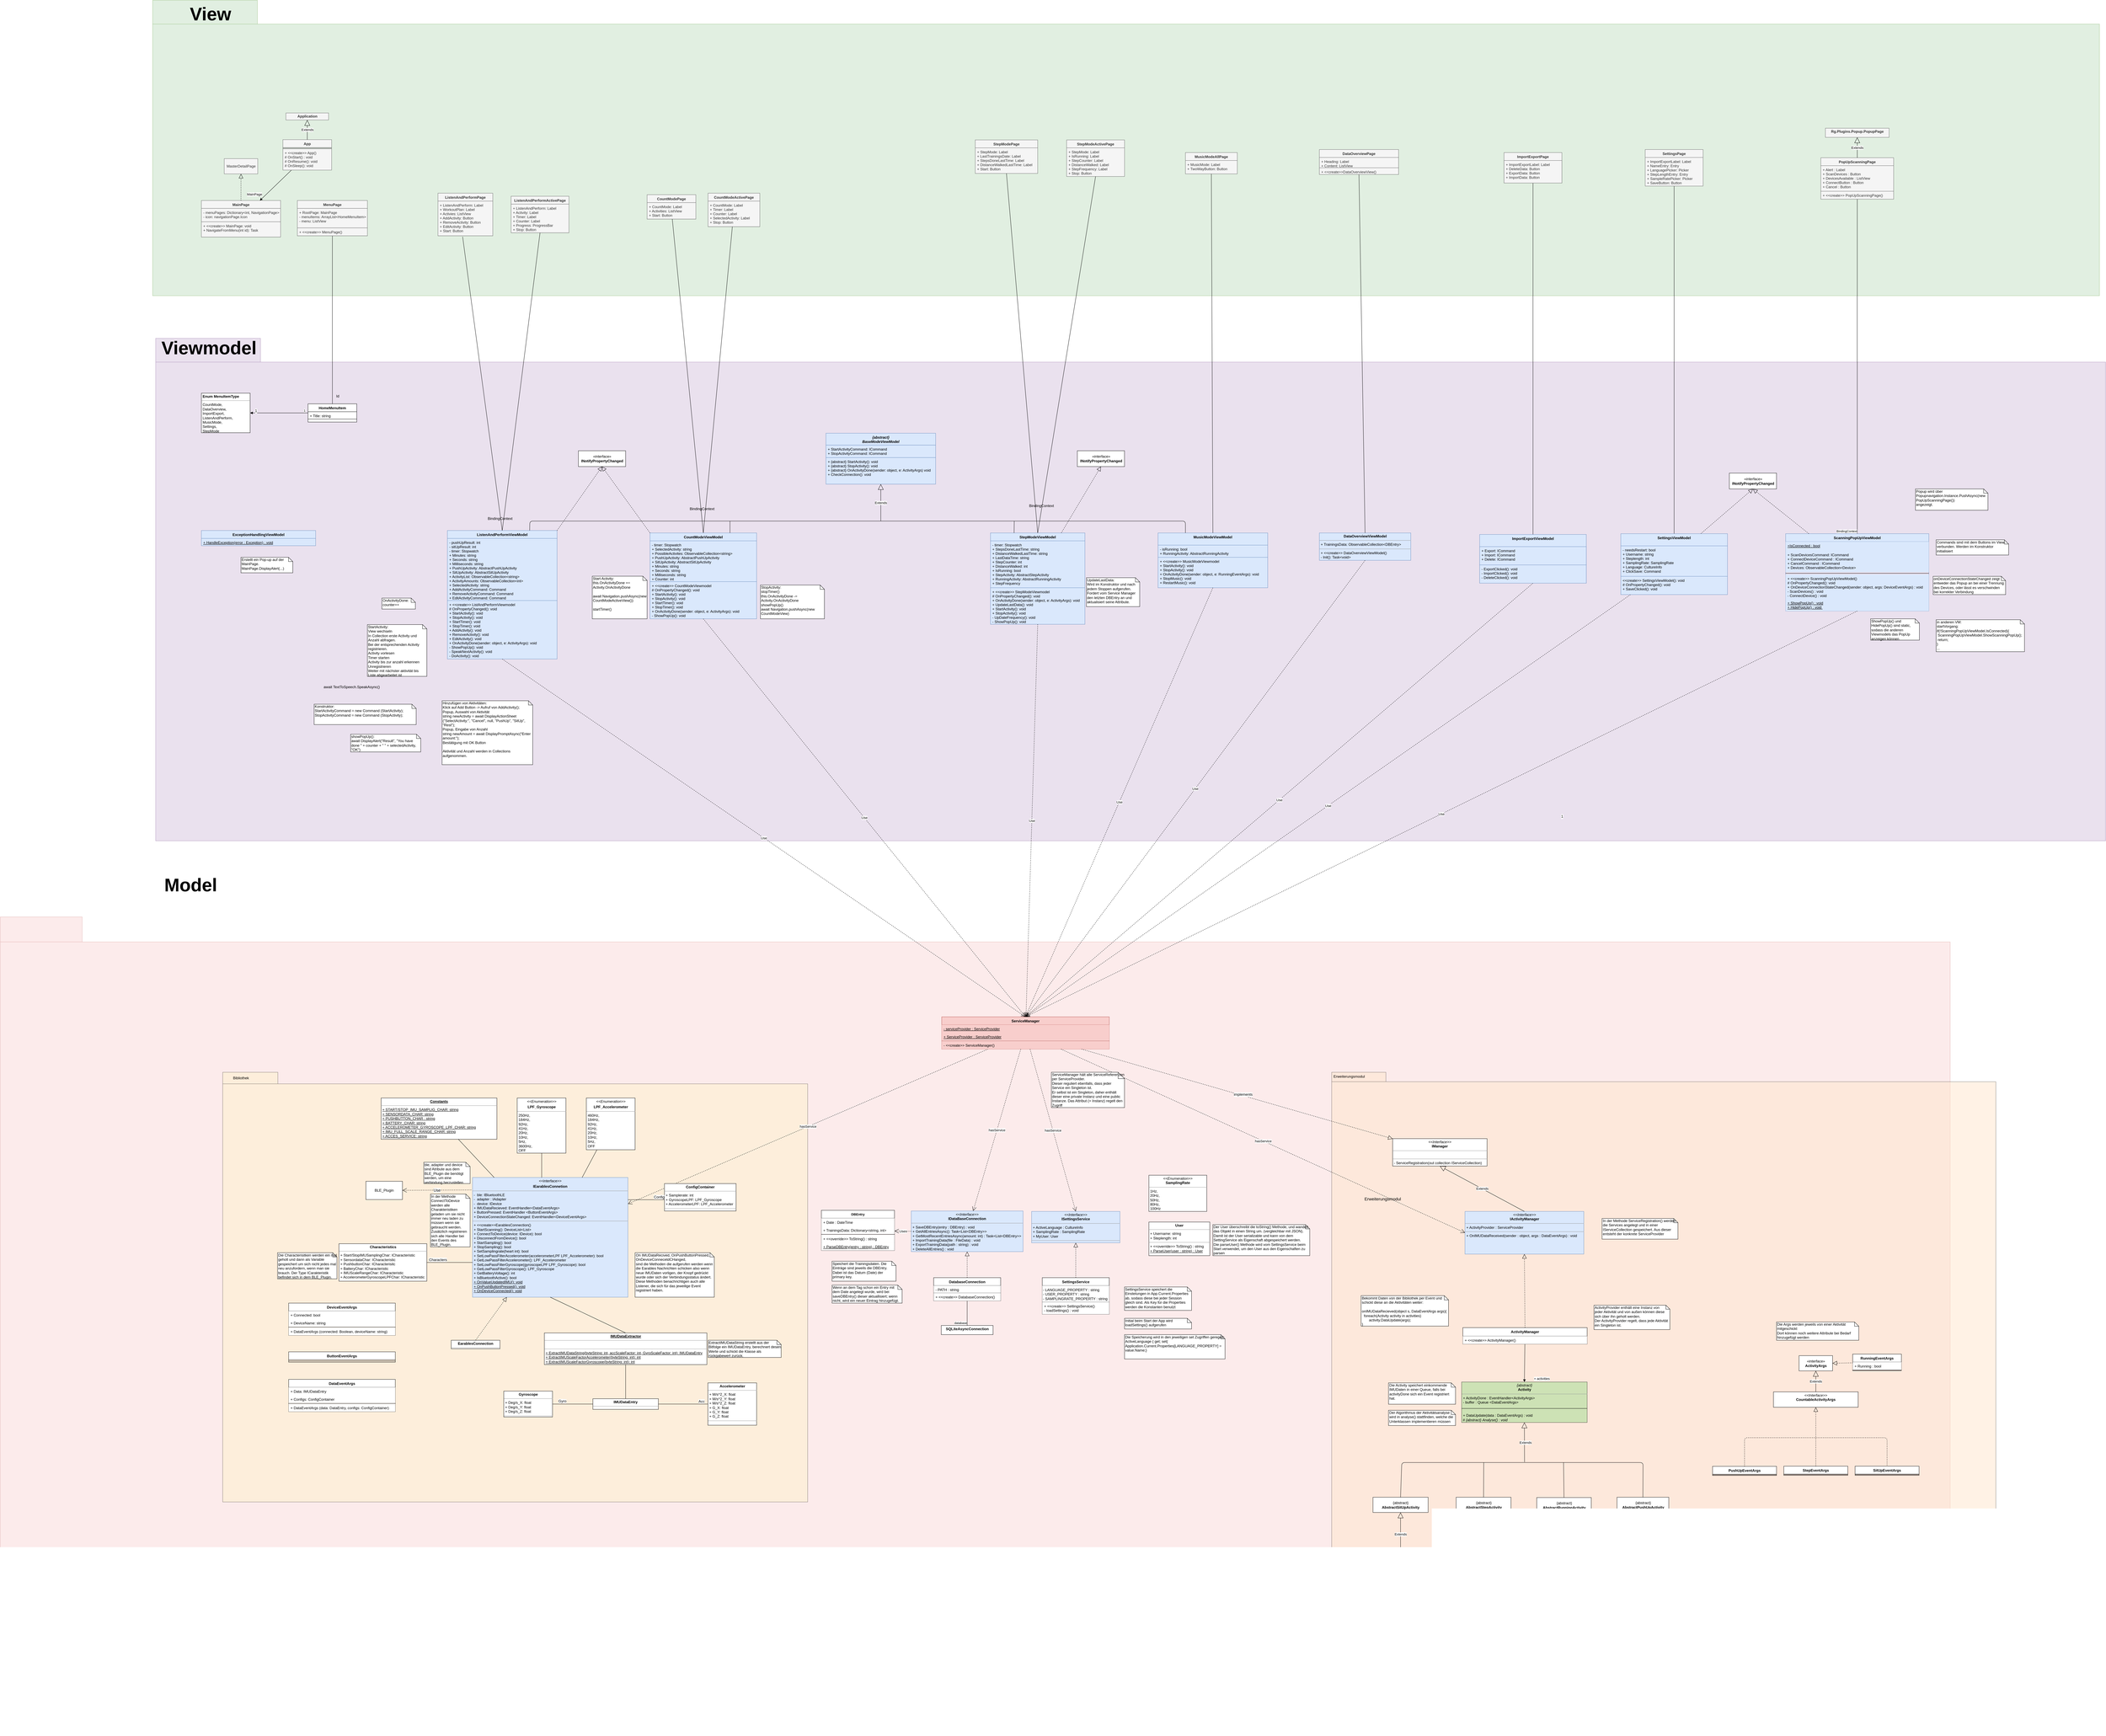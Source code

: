 <mxfile version="12.4.5" type="device"><diagram id="adMyBay1lu6xidjCouD3" name="Model"><mxGraphModel dx="5697" dy="5100" grid="1" gridSize="10" guides="1" tooltips="1" connect="1" arrows="1" fold="1" page="1" pageScale="1" pageWidth="850" pageHeight="1100" math="0" shadow="0"><root><mxCell id="0"/><mxCell id="1" parent="0"/><mxCell id="xHMap3TiUOP78eLy4zno-150" value="" style="shape=folder;fontStyle=1;spacingTop=10;tabWidth=344;tabHeight=78;tabPosition=left;html=1;fillColor=#d5e8d4;strokeColor=#82b366;opacity=70;" parent="1" vertex="1"><mxGeometry x="-3250" y="-3600" width="6390" height="970" as="geometry"/></mxCell><mxCell id="xHMap3TiUOP78eLy4zno-148" value="" style="shape=folder;fontStyle=1;spacingTop=10;tabWidth=344;tabHeight=78;tabPosition=left;html=1;fillColor=#e1d5e7;strokeColor=#9673a6;opacity=70;" parent="1" vertex="1"><mxGeometry x="-3240" y="-2490" width="6400" height="1650" as="geometry"/></mxCell><mxCell id="AcJz88Ti0jKnVirIfRQa-49" value="" style="shape=folder;fontStyle=1;spacingTop=10;tabWidth=214;tabHeight=82;tabPosition=left;html=1;strokeWidth=1;fillColor=#f8cecc;strokeColor=#b85450;opacity=40;" parent="1" vertex="1"><mxGeometry x="-3750" y="-590" width="6400" height="2688" as="geometry"/></mxCell><mxCell id="sXvjfolYUnGrp_yOVfev-73" value="Bibliothek" style="shape=folder;fontStyle=1;spacingTop=10;tabWidth=181;tabHeight=38;tabPosition=left;html=1;strokeColor=#000000;strokeWidth=1;fontSize=12;fillColor=#fff2cc;opacity=50;" parent="1" vertex="1"><mxGeometry x="-3020" y="-80" width="1920" height="1411" as="geometry"/></mxCell><mxCell id="gOupwa7_WCO_5UHda2sZ-10" value="hasService" style="endArrow=open;endSize=12;dashed=1;html=1;" parent="1" source="sXvjfolYUnGrp_yOVfev-64" target="4jUEhYQWBBL92VZrlt_O-1" edge="1"><mxGeometry width="160" relative="1" as="geometry"><mxPoint x="-579.77" y="94" as="sourcePoint"/><mxPoint x="-820" y="203" as="targetPoint"/></mxGeometry></mxCell><mxCell id="w5dEuc_NeuzI3938pT3K-1" value="" style="shape=folder;fontStyle=1;spacingTop=10;tabWidth=146;tabHeight=31;tabPosition=left;html=1;fillColor=#ffe6cc;strokeColor=#000000;opacity=50;" parent="1" vertex="1"><mxGeometry x="620" y="-80" width="2180" height="1780" as="geometry"/></mxCell><mxCell id="1QQ3cwLplbujhVV3ZzxS-45" value="&lt;p style=&quot;margin: 0px ; margin-top: 4px ; text-align: center&quot;&gt;&lt;i&gt;{abstract}&lt;/i&gt;&lt;br&gt;&lt;b&gt;Activity&lt;/b&gt;&lt;/p&gt;&lt;hr size=&quot;1&quot;&gt;&lt;p style=&quot;margin: 0px ; margin-left: 4px&quot;&gt;&lt;span&gt;+ ActivityDone : EventHandler&amp;lt;ActivityArgs&amp;gt;&lt;/span&gt;&lt;br&gt;&lt;/p&gt;&lt;p style=&quot;margin: 0px ; margin-left: 4px&quot;&gt;&lt;span&gt;- buffer : Queue &amp;lt;DataEventArgs&amp;gt;&amp;nbsp;&lt;/span&gt;&lt;/p&gt;&lt;p style=&quot;margin: 0px ; margin-left: 4px&quot;&gt;&lt;span&gt;&lt;br&gt;&lt;/span&gt;&lt;/p&gt;&lt;p style=&quot;margin: 0px ; margin-left: 4px&quot;&gt;&lt;span&gt;&lt;br&gt;&lt;/span&gt;&lt;/p&gt;&lt;p style=&quot;margin: 0px ; margin-left: 4px&quot;&gt;+ DataUpdate(data : DataEventArgs) : void&lt;/p&gt;&lt;i&gt;&amp;nbsp;#&amp;nbsp;&lt;/i&gt;&lt;i&gt;{abstract}&amp;nbsp;&lt;/i&gt;&lt;i&gt;Analyse() : void&amp;nbsp;&lt;/i&gt;&lt;i&gt;&lt;br&gt;&lt;/i&gt;&lt;p style=&quot;margin: 0px ; margin-left: 4px&quot;&gt;&lt;br&gt;&lt;/p&gt;" style="verticalAlign=top;align=left;overflow=fill;fontSize=12;fontFamily=Helvetica;html=1;fillColor=#B9E0A5;strokeColor=#000000;opacity=70;" parent="1" vertex="1"><mxGeometry x="1046.5" y="937" width="412" height="133" as="geometry"/></mxCell><mxCell id="1QQ3cwLplbujhVV3ZzxS-94" value="RunningActivityThreshold" style="swimlane;fontStyle=1;align=center;verticalAlign=top;childLayout=stackLayout;horizontal=1;startSize=26;horizontalStack=0;resizeParent=1;resizeParentMax=0;resizeLast=0;collapsible=1;marginBottom=0;fillColor=#ffffff;" parent="1" vertex="1"><mxGeometry x="1257.5" y="1508.5" width="250" height="82" as="geometry"/></mxCell><mxCell id="1QQ3cwLplbujhVV3ZzxS-96" value="" style="line;strokeWidth=1;fillColor=#ffffff;align=left;verticalAlign=middle;spacingTop=-1;spacingLeft=3;spacingRight=3;rotatable=0;labelPosition=right;points=[];portConstraint=eastwest;" parent="1QQ3cwLplbujhVV3ZzxS-94" vertex="1"><mxGeometry y="26" width="250" height="4" as="geometry"/></mxCell><mxCell id="1QQ3cwLplbujhVV3ZzxS-97" value="+ &lt;&lt;create&gt;&gt; RunningActivityThreshold()" style="text;strokeColor=none;fillColor=#ffffff;align=left;verticalAlign=top;spacingLeft=4;spacingRight=4;overflow=hidden;rotatable=0;points=[[0,0.5],[1,0.5]];portConstraint=eastwest;" parent="1QQ3cwLplbujhVV3ZzxS-94" vertex="1"><mxGeometry y="30" width="250" height="26" as="geometry"/></mxCell><mxCell id="1QQ3cwLplbujhVV3ZzxS-113" value="- Analyse() : void" style="text;strokeColor=none;fillColor=#ffffff;align=left;verticalAlign=top;spacingLeft=4;spacingRight=4;overflow=hidden;rotatable=0;points=[[0,0.5],[1,0.5]];portConstraint=eastwest;" parent="1QQ3cwLplbujhVV3ZzxS-94" vertex="1"><mxGeometry y="56" width="250" height="26" as="geometry"/></mxCell><mxCell id="1QQ3cwLplbujhVV3ZzxS-98" value="StepActivityThreshold" style="swimlane;fontStyle=1;align=center;verticalAlign=top;childLayout=stackLayout;horizontal=1;startSize=26;horizontalStack=0;resizeParent=1;resizeParentMax=0;resizeLast=0;collapsible=1;marginBottom=0;fillColor=#ffffff;" parent="1" vertex="1"><mxGeometry x="987.5" y="1508.5" width="259" height="82" as="geometry"/></mxCell><mxCell id="1QQ3cwLplbujhVV3ZzxS-100" value="" style="line;strokeWidth=1;fillColor=#ffffff;align=left;verticalAlign=middle;spacingTop=-1;spacingLeft=3;spacingRight=3;rotatable=0;labelPosition=right;points=[];portConstraint=eastwest;" parent="1QQ3cwLplbujhVV3ZzxS-98" vertex="1"><mxGeometry y="26" width="259" height="4" as="geometry"/></mxCell><mxCell id="1QQ3cwLplbujhVV3ZzxS-111" value="+ &lt;&lt;create&gt;&gt; StepActivityThreshold()" style="text;strokeColor=none;fillColor=#ffffff;align=left;verticalAlign=top;spacingLeft=4;spacingRight=4;overflow=hidden;rotatable=0;points=[[0,0.5],[1,0.5]];portConstraint=eastwest;" parent="1QQ3cwLplbujhVV3ZzxS-98" vertex="1"><mxGeometry y="30" width="259" height="26" as="geometry"/></mxCell><mxCell id="1QQ3cwLplbujhVV3ZzxS-115" value="- Analyse() : void" style="text;strokeColor=none;fillColor=#ffffff;align=left;verticalAlign=top;spacingLeft=4;spacingRight=4;overflow=hidden;rotatable=0;points=[[0,0.5],[1,0.5]];portConstraint=eastwest;" parent="1QQ3cwLplbujhVV3ZzxS-98" vertex="1"><mxGeometry y="56" width="259" height="26" as="geometry"/></mxCell><mxCell id="1QQ3cwLplbujhVV3ZzxS-51" value="PushUpEventArgs" style="swimlane;fontStyle=1;align=center;verticalAlign=top;childLayout=stackLayout;horizontal=1;startSize=26;horizontalStack=0;resizeParent=1;resizeParentMax=0;resizeLast=0;collapsible=1;marginBottom=0;" parent="1" vertex="1"><mxGeometry x="1870.08" y="1214" width="210" height="30" as="geometry"><mxRectangle x="20" y="777" width="140" height="26" as="alternateBounds"/></mxGeometry></mxCell><mxCell id="1QQ3cwLplbujhVV3ZzxS-53" value="" style="line;strokeWidth=1;fillColor=none;align=left;verticalAlign=middle;spacingTop=-1;spacingLeft=3;spacingRight=3;rotatable=0;labelPosition=right;points=[];portConstraint=eastwest;" parent="1QQ3cwLplbujhVV3ZzxS-51" vertex="1"><mxGeometry y="26" width="210" height="4" as="geometry"/></mxCell><mxCell id="1QQ3cwLplbujhVV3ZzxS-66" value="SitUpEventArgs" style="swimlane;fontStyle=1;align=center;verticalAlign=top;childLayout=stackLayout;horizontal=1;startSize=26;horizontalStack=0;resizeParent=1;resizeParentMax=0;resizeLast=0;collapsible=1;marginBottom=0;" parent="1" vertex="1"><mxGeometry x="2337.92" y="1213.5" width="210" height="30" as="geometry"/></mxCell><mxCell id="1QQ3cwLplbujhVV3ZzxS-69" value="" style="line;strokeWidth=1;fillColor=none;align=left;verticalAlign=middle;spacingTop=-1;spacingLeft=3;spacingRight=3;rotatable=0;labelPosition=right;points=[];portConstraint=eastwest;" parent="1QQ3cwLplbujhVV3ZzxS-66" vertex="1"><mxGeometry y="26" width="210" height="4" as="geometry"/></mxCell><mxCell id="1QQ3cwLplbujhVV3ZzxS-73" value="RunningEventArgs" style="swimlane;fontStyle=1;align=center;verticalAlign=top;childLayout=stackLayout;horizontal=1;startSize=26;horizontalStack=0;resizeParent=1;resizeParentMax=0;resizeLast=0;collapsible=1;marginBottom=0;" parent="1" vertex="1"><mxGeometry x="2330" y="845.5" width="160" height="54" as="geometry"/></mxCell><mxCell id="1QQ3cwLplbujhVV3ZzxS-74" value="+ Running : bool" style="text;strokeColor=none;fillColor=#ffffff;align=left;verticalAlign=top;spacingLeft=4;spacingRight=4;overflow=hidden;rotatable=0;points=[[0,0.5],[1,0.5]];portConstraint=eastwest;" parent="1QQ3cwLplbujhVV3ZzxS-73" vertex="1"><mxGeometry y="26" width="160" height="26" as="geometry"/></mxCell><mxCell id="1QQ3cwLplbujhVV3ZzxS-76" value="" style="line;strokeWidth=1;fillColor=none;align=left;verticalAlign=middle;spacingTop=-1;spacingLeft=3;spacingRight=3;rotatable=0;labelPosition=right;points=[];portConstraint=eastwest;" parent="1QQ3cwLplbujhVV3ZzxS-73" vertex="1"><mxGeometry y="52" width="160" height="2" as="geometry"/></mxCell><mxCell id="1QQ3cwLplbujhVV3ZzxS-79" value="«interface»&lt;br&gt;&lt;b&gt;ActivityArgs&lt;br&gt;&lt;/b&gt;" style="html=1;" parent="1" vertex="1"><mxGeometry x="2154" y="850.5" width="110" height="50" as="geometry"/></mxCell><mxCell id="1QQ3cwLplbujhVV3ZzxS-83" value="StepEventArgs" style="swimlane;fontStyle=1;align=center;verticalAlign=top;childLayout=stackLayout;horizontal=1;startSize=26;horizontalStack=0;resizeParent=1;resizeParentMax=0;resizeLast=0;collapsible=1;marginBottom=0;" parent="1" vertex="1"><mxGeometry x="2104" y="1213.5" width="210" height="30" as="geometry"/></mxCell><mxCell id="1QQ3cwLplbujhVV3ZzxS-85" value="" style="line;strokeWidth=1;fillColor=none;align=left;verticalAlign=middle;spacingTop=-1;spacingLeft=3;spacingRight=3;rotatable=0;labelPosition=right;points=[];portConstraint=eastwest;" parent="1QQ3cwLplbujhVV3ZzxS-83" vertex="1"><mxGeometry y="26" width="210" height="4" as="geometry"/></mxCell><mxCell id="1QQ3cwLplbujhVV3ZzxS-87" value="&lt;p style=&quot;margin: 0px ; margin-top: 4px ; text-align: center&quot;&gt;&lt;i&gt;&amp;lt;&amp;lt;Interface&amp;gt;&amp;gt;&lt;/i&gt;&lt;br&gt;&lt;b&gt;CountableActivityArgs&lt;/b&gt;&lt;/p&gt;&lt;p style=&quot;margin: 0px ; margin-left: 4px&quot;&gt;&lt;br&gt;&lt;/p&gt;" style="verticalAlign=top;align=left;overflow=fill;fontSize=12;fontFamily=Helvetica;html=1;" parent="1" vertex="1"><mxGeometry x="2070" y="969.5" width="278" height="50.5" as="geometry"/></mxCell><mxCell id="1QQ3cwLplbujhVV3ZzxS-88" value="Extends" style="endArrow=block;endSize=16;endFill=0;html=1;entryX=0.5;entryY=1;entryDx=0;entryDy=0;exitX=0.5;exitY=0;exitDx=0;exitDy=0;" parent="1" source="1QQ3cwLplbujhVV3ZzxS-87" target="1QQ3cwLplbujhVV3ZzxS-79" edge="1"><mxGeometry width="160" relative="1" as="geometry"><mxPoint x="2257.5" y="929" as="sourcePoint"/><mxPoint x="2417.5" y="929" as="targetPoint"/></mxGeometry></mxCell><mxCell id="1QQ3cwLplbujhVV3ZzxS-89" value="" style="endArrow=block;dashed=1;endFill=0;endSize=12;html=1;entryX=0.5;entryY=1;entryDx=0;entryDy=0;exitX=0.5;exitY=0;exitDx=0;exitDy=0;" parent="1" source="1QQ3cwLplbujhVV3ZzxS-83" target="1QQ3cwLplbujhVV3ZzxS-87" edge="1"><mxGeometry width="160" relative="1" as="geometry"><mxPoint x="2209" y="1119" as="sourcePoint"/><mxPoint x="2627.5" y="1079" as="targetPoint"/></mxGeometry></mxCell><mxCell id="1QQ3cwLplbujhVV3ZzxS-93" value="" style="endArrow=block;dashed=1;endFill=0;endSize=12;html=1;entryX=1;entryY=0.5;entryDx=0;entryDy=0;" parent="1" source="1QQ3cwLplbujhVV3ZzxS-73" target="1QQ3cwLplbujhVV3ZzxS-79" edge="1"><mxGeometry width="160" relative="1" as="geometry"><mxPoint x="2372.5" y="875.5" as="sourcePoint"/><mxPoint x="2674" y="878" as="targetPoint"/></mxGeometry></mxCell><mxCell id="1QQ3cwLplbujhVV3ZzxS-135" value="+ activities" style="endArrow=block;endFill=1;html=1;align=left;verticalAlign=top;entryX=0.5;entryY=0;entryDx=0;entryDy=0;" parent="1" source="1QQ3cwLplbujhVV3ZzxS-1" target="1QQ3cwLplbujhVV3ZzxS-45" edge="1"><mxGeometry x="0.607" y="29" relative="1" as="geometry"><mxPoint x="1371.5" y="882.5" as="sourcePoint"/><mxPoint x="1601.5" y="1052.5" as="targetPoint"/><mxPoint as="offset"/></mxGeometry></mxCell><mxCell id="n2-QzeIZX0uXDNsSAh_k-9" value="{abstract}&lt;br&gt;&lt;b&gt;AbstractSitUpActivity&lt;/b&gt;" style="html=1;" parent="1" vertex="1"><mxGeometry x="755.5" y="1315.5" width="181" height="50" as="geometry"/></mxCell><mxCell id="n2-QzeIZX0uXDNsSAh_k-11" value="{abstract}&lt;br&gt;&lt;b&gt;AbstractPushUpActivity&lt;/b&gt;" style="html=1;" parent="1" vertex="1"><mxGeometry x="1556.5" y="1315.5" width="170" height="50" as="geometry"/></mxCell><mxCell id="n2-QzeIZX0uXDNsSAh_k-12" value="{abstract}&lt;br&gt;&lt;b&gt;AbstractRunningActivity&lt;/b&gt;" style="html=1;" parent="1" vertex="1"><mxGeometry x="1293" y="1316.5" width="179" height="50" as="geometry"/></mxCell><mxCell id="n2-QzeIZX0uXDNsSAh_k-14" value="{abstract}&lt;br&gt;&lt;b&gt;AbstractStepActivity&lt;/b&gt;" style="html=1;" parent="1" vertex="1"><mxGeometry x="1028.5" y="1315.5" width="180" height="50" as="geometry"/></mxCell><mxCell id="n2-QzeIZX0uXDNsSAh_k-16" value="Extends" style="endArrow=block;endSize=16;endFill=0;html=1;entryX=0.5;entryY=1;entryDx=0;entryDy=0;exitX=0.5;exitY=0;exitDx=0;exitDy=0;" parent="1" source="pG1MvSHpeQ2TRdzguChj-24" target="n2-QzeIZX0uXDNsSAh_k-9" edge="1"><mxGeometry width="160" relative="1" as="geometry"><mxPoint x="762.5" y="1507.5" as="sourcePoint"/><mxPoint x="895" y="1378.5" as="targetPoint"/></mxGeometry></mxCell><mxCell id="n2-QzeIZX0uXDNsSAh_k-17" value="Extends" style="endArrow=block;endSize=16;endFill=0;html=1;exitX=0.5;exitY=0;exitDx=0;exitDy=0;entryX=0.5;entryY=1;entryDx=0;entryDy=0;" parent="1" source="1QQ3cwLplbujhVV3ZzxS-98" target="n2-QzeIZX0uXDNsSAh_k-14" edge="1"><mxGeometry width="160" relative="1" as="geometry"><mxPoint x="1071" y="1307.5" as="sourcePoint"/><mxPoint x="1279" y="1242" as="targetPoint"/></mxGeometry></mxCell><mxCell id="n2-QzeIZX0uXDNsSAh_k-18" value="Extends" style="endArrow=block;endSize=16;endFill=0;html=1;exitX=0.5;exitY=0;exitDx=0;exitDy=0;entryX=0.5;entryY=1;entryDx=0;entryDy=0;" parent="1" source="1QQ3cwLplbujhVV3ZzxS-94" target="n2-QzeIZX0uXDNsSAh_k-12" edge="1"><mxGeometry width="160" relative="1" as="geometry"><mxPoint x="1095" y="1425.5" as="sourcePoint"/><mxPoint x="1198" y="1208.5" as="targetPoint"/></mxGeometry></mxCell><mxCell id="n2-QzeIZX0uXDNsSAh_k-19" value="Extends" style="endArrow=block;endSize=16;endFill=0;html=1;entryX=0.5;entryY=1;entryDx=0;entryDy=0;exitX=0.5;exitY=0;exitDx=0;exitDy=0;" parent="1" source="pG1MvSHpeQ2TRdzguChj-15" target="n2-QzeIZX0uXDNsSAh_k-11" edge="1"><mxGeometry width="160" relative="1" as="geometry"><mxPoint x="1476.5" y="1440.5" as="sourcePoint"/><mxPoint x="1198" y="1208.5" as="targetPoint"/></mxGeometry></mxCell><mxCell id="sXvjfolYUnGrp_yOVfev-4" value="Extends" style="endArrow=block;endSize=16;endFill=0;html=1;entryX=0.5;entryY=1;entryDx=0;entryDy=0;" parent="1" target="1QQ3cwLplbujhVV3ZzxS-45" edge="1"><mxGeometry x="-0.024" y="-3" width="160" relative="1" as="geometry"><mxPoint x="1253" y="1200" as="sourcePoint"/><mxPoint x="994" y="1187" as="targetPoint"/><mxPoint as="offset"/></mxGeometry></mxCell><mxCell id="sXvjfolYUnGrp_yOVfev-15" value="&lt;p style=&quot;margin: 0px ; margin-top: 4px ; text-align: center&quot;&gt;&lt;i&gt;&amp;lt;&amp;lt;Interface&amp;gt;&amp;gt;&lt;/i&gt;&lt;br&gt;&lt;b&gt;IDataBaseConnection&lt;/b&gt;&lt;/p&gt;&lt;hr size=&quot;1&quot;&gt;&lt;p style=&quot;margin: 0px ; margin-left: 4px&quot;&gt;&lt;span&gt;+ SaveDBEntry(entry : DBEntry) : void&lt;/span&gt;&lt;br&gt;&lt;/p&gt;&lt;p style=&quot;margin: 0px ; margin-left: 4px&quot;&gt;+ GetAllEntriesAsync(): Task&amp;lt;List&amp;lt;DBEntry&amp;gt;&amp;gt;&lt;/p&gt;&lt;p style=&quot;margin: 0px ; margin-left: 4px&quot;&gt;+ GetMostRecentEntriesAsync(amount: int) : Task&amp;lt;List&amp;lt;DBEntry&amp;gt;&amp;gt;&lt;/p&gt;&lt;p style=&quot;margin: 0px ; margin-left: 4px&quot;&gt;+ ImportTrainingData(file : FileData) : void&lt;/p&gt;&lt;p style=&quot;margin: 0px ; margin-left: 4px&quot;&gt;+ ExportTrainingData(path : string) : void&lt;/p&gt;&lt;p style=&quot;margin: 0px ; margin-left: 4px&quot;&gt;+ DeleteAllEntries() : void&lt;/p&gt;&lt;p style=&quot;margin: 0px ; margin-left: 4px&quot;&gt;&lt;span style=&quot;color: rgba(0 , 0 , 0 , 0) ; font-family: monospace ; font-size: 0px&quot;&gt;3CmxGraphModel%3E%3Croot%3E%3CmxCell%20id%3D%220%22%2F%3E%3CmxCell%20id%3D%221%22%20parent%3D%220%22%2F%3E%3CmxCell%20id%3D%222%22%20value%3D%22%2B%20getEntriesAsync()%3A%20Task%26lt%3BList%26lt%3BDBEntry%26gt%3B%26gt%3B%22%20style%3D%22text%3BstrokeColor%3Dnone%3BfillColor%3Dnone%3Balign%3Dleft%3BverticalAlign%3Dtop%3BspacingLeft%3D4%3BspacingRight%3D4%3Boverflow%3Dhidden%3Brotatable%3D0%3Bpoints%3D%5B%5B0%2C0.5%5D%2C%5B1%2C0.5%5D%5D%3BportConstraint%3Deastwest%3B%22%20vertex%3D%221%22%20parent%3D%221%22%3E%3CmxGeometry%20x%3D%221080%22%20y%3D%22493%22%20width%3D%22250%22%20height%3D%2226%22%20as%3D%22geometry%22%2F%3E%3C%2FmxCell%3E%3C%2Froot%3E%3C%2FmxGraphModel%3E&lt;/span&gt;&lt;/p&gt;&lt;span style=&quot;color: rgba(0 , 0 , 0 , 0) ; font-family: monospace ; font-size: 0px&quot;&gt;%3CmxGraphModel%3E%3Croot%3E%3CmxCell%20id%3D%220%22%2F%3E%3CmxCell%20id%3D%221%22%20parent%3D%220%22%2F%3E%3CmxCell%20id%3D%222%22%20value%3D%22%2B%20getEntriesAsync()%3A%20Task%26lt%3BList%26lt%3BDBEntry%26gt%3B%26gt%3B%22%20style%3D%22text%3BstrokeColor%3Dnone%3BfillColor%3Dnone%3Balign%3Dleft%3BverticalAlign%3Dtop%3BspacingLeft%3D4%3BspacingRight%3D4%3Boverflow%3Dhidden%3Brotatable%3D0%3Bpoints%3D%5B%5B0%2C0.5%5D%2C%5B1%2C0.5%5D%5D%3BportConstraint%3Deastwest%3B%22%20vertex%3D%221%22%20parent%3D%221%22%3E%3CmxGeometry%20x%3D%221080%22%20y%3D%22493%22%20width%3D%22250%22%20height%3D%2226%22%20as%3D%22geometry%22%2F%3E%3C%2FmxCell%3E%3C%2Froot%3E%3C%2FmxGraphModel%3E&lt;/span&gt;&lt;span style=&quot;color: rgba(0 , 0 , 0 , 0) ; font-family: monospace ; font-size: 0px&quot;&gt;%3CmxGraphModel%3E%3Croot%3E%3CmxCell%20id%3D%220%22%2F%3E%3CmxCell%20id%3D%221%22%20parent%3D%220%22%2F%3E%3CmxCell%20id%3D%222%22%20value%3D%22%2B%20getEntriesAsync()%3A%20Task%26lt%3BList%26lt%3BDBEntry%26gt%3B%26gt%3B%22%20style%3D%22text%3BstrokeColor%3Dnone%3BfillColor%3Dnone%3Balign%3Dleft%3BverticalAlign%3Dtop%3BspacingLeft%3D4%3BspacingRight%3D4%3Boverflow%3Dhidden%3Brotatable%3D0%3Bpoints%3D%5B%5B0%2C0.5%5D%2C%5B1%2C0.5%5D%5D%3BportConstraint%3Deastwest%3B%22%20vertex%3D%221%22%20parent%3D%221%22%3E%3CmxGeometry%20x%3D%221080%22%20y%3D%22493%22%20width%3D%22250%22%20height%3D%2226%22%20as%3D%22geometry%22%2F%3E%3C%2FmxCell%3E%3C%2Froot%3E%3C%2FmxGraphModel%3E&lt;/span&gt;" style="verticalAlign=top;align=left;overflow=fill;fontSize=12;fontFamily=Helvetica;html=1;fillColor=#dae8fc;strokeColor=#6c8ebf;" parent="1" vertex="1"><mxGeometry x="-760" y="375.5" width="367" height="133.5" as="geometry"/></mxCell><mxCell id="sXvjfolYUnGrp_yOVfev-22" value="&lt;p style=&quot;margin: 0px ; margin-top: 4px ; text-align: center&quot;&gt;&lt;b&gt;SQLiteAsyncConnection&lt;/b&gt;&lt;/p&gt;" style="verticalAlign=top;align=left;overflow=fill;fontSize=12;fontFamily=Helvetica;html=1;" parent="1" vertex="1"><mxGeometry x="-661.5" y="751.5" width="170" height="30" as="geometry"/></mxCell><mxCell id="sXvjfolYUnGrp_yOVfev-26" value="" style="endArrow=block;dashed=1;endFill=0;endSize=12;html=1;" parent="1" source="sXvjfolYUnGrp_yOVfev-16" target="sXvjfolYUnGrp_yOVfev-15" edge="1"><mxGeometry width="160" relative="1" as="geometry"><mxPoint x="-273.5" y="453.5" as="sourcePoint"/><mxPoint x="-233.5" y="478.5" as="targetPoint"/></mxGeometry></mxCell><mxCell id="sXvjfolYUnGrp_yOVfev-16" value="DatabaseConnection" style="swimlane;fontStyle=1;align=center;verticalAlign=top;childLayout=stackLayout;horizontal=1;startSize=26;horizontalStack=0;resizeParent=1;resizeParentMax=0;resizeLast=0;collapsible=1;marginBottom=0;" parent="1" vertex="1"><mxGeometry x="-686.5" y="594.5" width="220" height="76" as="geometry"/></mxCell><mxCell id="sXvjfolYUnGrp_yOVfev-17" value="- PATH : string" style="text;strokeColor=none;fillColor=#ffffff;align=left;verticalAlign=top;spacingLeft=4;spacingRight=4;overflow=hidden;rotatable=0;points=[[0,0.5],[1,0.5]];portConstraint=eastwest;" parent="sXvjfolYUnGrp_yOVfev-16" vertex="1"><mxGeometry y="26" width="220" height="24" as="geometry"/></mxCell><mxCell id="pG1MvSHpeQ2TRdzguChj-30" value="+ &lt;&lt;create&gt;&gt; DatabaseConnection() " style="text;strokeColor=none;fillColor=#ffffff;align=left;verticalAlign=top;spacingLeft=4;spacingRight=4;overflow=hidden;rotatable=0;points=[[0,0.5],[1,0.5]];portConstraint=eastwest;" parent="sXvjfolYUnGrp_yOVfev-16" vertex="1"><mxGeometry y="50" width="220" height="26" as="geometry"/></mxCell><mxCell id="azQWZhQi0pqfHl8TNQ9c-4" value="" style="endArrow=none;html=1;exitX=0;exitY=1;exitDx=0;exitDy=0;entryX=1;entryY=1;entryDx=0;entryDy=0;strokeColor=#808080;" parent="sXvjfolYUnGrp_yOVfev-16" edge="1"><mxGeometry width="50" height="50" relative="1" as="geometry"><mxPoint y="50" as="sourcePoint"/><mxPoint x="220" y="50" as="targetPoint"/></mxGeometry></mxCell><mxCell id="sXvjfolYUnGrp_yOVfev-40" value="DBEntry" style="swimlane;fontStyle=1;align=center;verticalAlign=top;childLayout=stackLayout;horizontal=1;startSize=26;horizontalStack=0;resizeParent=1;resizeParentMax=0;resizeLast=0;collapsible=1;marginBottom=0;fontSize=11;" parent="1" vertex="1"><mxGeometry x="-1055" y="373.25" width="240" height="132" as="geometry"/></mxCell><mxCell id="sXvjfolYUnGrp_yOVfev-41" value="+ Date : DateTime" style="text;strokeColor=none;fillColor=#ffffff;align=left;verticalAlign=top;spacingLeft=4;spacingRight=4;overflow=hidden;rotatable=0;points=[[0,0.5],[1,0.5]];portConstraint=eastwest;" parent="sXvjfolYUnGrp_yOVfev-40" vertex="1"><mxGeometry y="26" width="240" height="26" as="geometry"/></mxCell><mxCell id="sXvjfolYUnGrp_yOVfev-46" value="+ TrainingsData: Dictionary&lt;string, int&gt;" style="text;strokeColor=none;fillColor=#ffffff;align=left;verticalAlign=top;spacingLeft=4;spacingRight=4;overflow=hidden;rotatable=0;points=[[0,0.5],[1,0.5]];portConstraint=eastwest;" parent="sXvjfolYUnGrp_yOVfev-40" vertex="1"><mxGeometry y="52" width="240" height="26" as="geometry"/></mxCell><mxCell id="sXvjfolYUnGrp_yOVfev-42" value="" style="line;strokeWidth=1;fillColor=none;align=left;verticalAlign=middle;spacingTop=-1;spacingLeft=3;spacingRight=3;rotatable=0;labelPosition=right;points=[];portConstraint=eastwest;" parent="sXvjfolYUnGrp_yOVfev-40" vertex="1"><mxGeometry y="78" width="240" height="2" as="geometry"/></mxCell><mxCell id="sXvjfolYUnGrp_yOVfev-43" value="+ &lt;&lt;override&gt;&gt; ToString() : string" style="text;strokeColor=none;fillColor=#ffffff;align=left;verticalAlign=top;spacingLeft=4;spacingRight=4;overflow=hidden;rotatable=0;points=[[0,0.5],[1,0.5]];portConstraint=eastwest;" parent="sXvjfolYUnGrp_yOVfev-40" vertex="1"><mxGeometry y="80" width="240" height="26" as="geometry"/></mxCell><mxCell id="4Cl_2U6d4L0L1prgbwU7-1" value="+ ParseDBEntry(entry : string) : DBEntry" style="text;strokeColor=none;fillColor=#ffffff;align=left;verticalAlign=top;spacingLeft=4;spacingRight=4;overflow=hidden;rotatable=0;points=[[0,0.5],[1,0.5]];portConstraint=eastwest;fontStyle=4" parent="sXvjfolYUnGrp_yOVfev-40" vertex="1"><mxGeometry y="106" width="240" height="26" as="geometry"/></mxCell><mxCell id="sXvjfolYUnGrp_yOVfev-51" value="" style="line;strokeWidth=1;fillColor=none;align=left;verticalAlign=middle;spacingTop=-1;spacingLeft=3;spacingRight=3;rotatable=0;labelPosition=right;points=[];portConstraint=eastwest;fontSize=11;" parent="1" vertex="1"><mxGeometry x="1046.5" y="1020" width="412" height="8" as="geometry"/></mxCell><mxCell id="sXvjfolYUnGrp_yOVfev-64" value="ServiceManager" style="swimlane;fontStyle=1;align=center;verticalAlign=top;childLayout=stackLayout;horizontal=1;startSize=26;horizontalStack=0;resizeParent=1;resizeParentMax=0;resizeLast=0;collapsible=1;marginBottom=0;strokeWidth=1;fontSize=12;fillColor=#f8cecc;strokeColor=#b85450;" parent="1" vertex="1"><mxGeometry x="-660" y="-262" width="550" height="106" as="geometry"><mxRectangle x="-687" y="350" width="120" height="26" as="alternateBounds"/></mxGeometry></mxCell><mxCell id="AcJz88Ti0jKnVirIfRQa-7" value="- serviceProvider : ServiceProvider" style="text;strokeColor=none;fillColor=#f8cecc;align=left;verticalAlign=top;spacingLeft=4;spacingRight=4;overflow=hidden;rotatable=0;points=[[0,0.5],[1,0.5]];portConstraint=eastwest;fontStyle=4" parent="sXvjfolYUnGrp_yOVfev-64" vertex="1"><mxGeometry y="26" width="550" height="26" as="geometry"/></mxCell><mxCell id="AcJz88Ti0jKnVirIfRQa-6" value="+ ServiceProvider : ServiceProvider" style="text;strokeColor=none;fillColor=#f8cecc;align=left;verticalAlign=top;spacingLeft=4;spacingRight=4;overflow=hidden;rotatable=0;points=[[0,0.5],[1,0.5]];portConstraint=eastwest;fontStyle=4" parent="sXvjfolYUnGrp_yOVfev-64" vertex="1"><mxGeometry y="52" width="550" height="26" as="geometry"/></mxCell><mxCell id="sXvjfolYUnGrp_yOVfev-66" value="" style="line;strokeWidth=1;align=left;verticalAlign=middle;spacingTop=-1;spacingLeft=3;spacingRight=3;rotatable=0;labelPosition=right;points=[];portConstraint=eastwest;fillColor=#f8cecc;strokeColor=#b85450;" parent="sXvjfolYUnGrp_yOVfev-64" vertex="1"><mxGeometry y="78" width="550" height="2" as="geometry"/></mxCell><mxCell id="sXvjfolYUnGrp_yOVfev-67" value="- &lt;&lt;create&gt;&gt; ServiceManager()" style="text;strokeColor=none;fillColor=#f8cecc;align=left;verticalAlign=top;spacingLeft=4;spacingRight=4;overflow=hidden;rotatable=0;points=[[0,0.5],[1,0.5]];portConstraint=eastwest;" parent="sXvjfolYUnGrp_yOVfev-64" vertex="1"><mxGeometry y="80" width="550" height="26" as="geometry"/></mxCell><mxCell id="4jUEhYQWBBL92VZrlt_O-1" value="&lt;p style=&quot;margin: 0px ; margin-top: 4px ; text-align: center&quot;&gt;&amp;lt;&amp;lt;interface&amp;gt;&amp;gt;&lt;b&gt;&lt;br&gt;&lt;/b&gt;&lt;/p&gt;&lt;p style=&quot;margin: 0px ; margin-top: 4px ; text-align: center&quot;&gt;&lt;b&gt;IEarablesConnetion&lt;/b&gt;&lt;/p&gt;&lt;hr size=&quot;1&quot;&gt;&lt;p style=&quot;margin: 0px 0px 0px 4px&quot;&gt;-&amp;nbsp; ble: IBluetoothLE&lt;/p&gt;&lt;p style=&quot;margin: 0px 0px 0px 4px&quot;&gt;-&amp;nbsp; adapter : IAdapter&lt;/p&gt;&lt;p style=&quot;margin: 0px ; margin-left: 4px&quot;&gt;&lt;span&gt;-&amp;nbsp; device: IDevice&lt;/span&gt;&lt;/p&gt;&lt;p style=&quot;margin: 0px ; margin-left: 4px&quot;&gt;&lt;span&gt;+ IMUDataRecieved: EventHandler&amp;lt;DataEventArgs&amp;gt;&lt;/span&gt;&lt;br&gt;&lt;/p&gt;&lt;p style=&quot;margin: 0px 0px 0px 4px&quot;&gt;+ ButtonPressed: EventHandler &amp;lt;ButtonEventArgs&amp;gt;&lt;/p&gt;&lt;p style=&quot;margin: 0px 0px 0px 4px&quot;&gt;+ DeviceConnectionStateChanged: EventHandler&amp;lt;DeviceEventArgs&amp;gt;&lt;/p&gt;&lt;hr size=&quot;1&quot;&gt;&lt;p style=&quot;margin: 0px 0px 0px 4px&quot;&gt;+ &amp;lt;&amp;lt;create&amp;gt;&amp;gt;EarablesConnection()&lt;/p&gt;&lt;p style=&quot;margin: 0px 0px 0px 4px&quot;&gt;+ StartScanning(): DeviceList&amp;lt;List&amp;gt;&lt;/p&gt;&lt;p style=&quot;margin: 0px 0px 0px 4px&quot;&gt;+ ConnectToDevice(device: IDevice): bool&lt;/p&gt;&lt;p style=&quot;margin: 0px 0px 0px 4px&quot;&gt;+ DisconnectFromDevice(): bool&lt;/p&gt;&lt;p style=&quot;margin: 0px ; margin-left: 4px&quot;&gt;+ StartSampling(): bool&lt;/p&gt;&lt;p style=&quot;margin: 0px ; margin-left: 4px&quot;&gt;+ StopSampling(): bool&lt;/p&gt;&lt;p style=&quot;margin: 0px ; margin-left: 4px&quot;&gt;+ SetSamplingrate(heart int): bool&lt;/p&gt;&lt;p style=&quot;margin: 0px ; margin-left: 4px&quot;&gt;+ SetLowPassFilterAccelerometer(accelerometerLPF LPF_Accelerometer): bool&lt;/p&gt;&lt;p style=&quot;margin: 0px ; margin-left: 4px&quot;&gt;+ GetLowPassFilterAccelerometer(): LPF_Accelerometer&lt;br&gt;&lt;/p&gt;&lt;p style=&quot;margin: 0px ; margin-left: 4px&quot;&gt;+ SetLowPassFilterGyroscope(gyroscopeLPF LPF_Gyroscope): bool&lt;br&gt;&lt;/p&gt;&lt;p style=&quot;margin: 0px ; margin-left: 4px&quot;&gt;+ GetLowPassFilterGyroscope(): LPF_Gyroscope&lt;br&gt;&lt;/p&gt;&lt;p style=&quot;margin: 0px ; margin-left: 4px&quot;&gt;+ GetBatteryVoltage(): int&lt;/p&gt;&lt;p style=&quot;margin: 0px ; margin-left: 4px&quot;&gt;+ IsBluetoothActive(): bool&lt;/p&gt;&lt;p style=&quot;margin: 0px ; margin-left: 4px&quot;&gt;&lt;u&gt;+ OnValueUpdatedIMU(): void&lt;/u&gt;&lt;/p&gt;&lt;p style=&quot;margin: 0px ; margin-left: 4px&quot;&gt;&lt;u&gt;+ OnPushButtonPressed(): void&lt;/u&gt;&lt;/p&gt;&lt;p style=&quot;margin: 0px ; margin-left: 4px&quot;&gt;&lt;u&gt;+ OnDeviceConnected(): void&lt;/u&gt;&lt;/p&gt;&lt;p style=&quot;margin: 0px ; margin-left: 4px&quot;&gt;&lt;br&gt;&lt;/p&gt;&lt;p style=&quot;margin: 0px ; margin-left: 4px&quot;&gt;&amp;nbsp;&lt;/p&gt;" style="verticalAlign=top;align=left;overflow=fill;fontSize=12;fontFamily=Helvetica;html=1;rounded=0;shadow=0;comic=0;labelBackgroundColor=none;strokeWidth=1;fillColor=#dae8fc;strokeColor=#6c8ebf;" parent="1" vertex="1"><mxGeometry x="-2200" y="265.5" width="510" height="393" as="geometry"/></mxCell><mxCell id="4jUEhYQWBBL92VZrlt_O-2" value="&lt;p style=&quot;margin: 0px ; margin-top: 4px ; text-align: center&quot;&gt;&lt;u&gt;&lt;b&gt;Constants&lt;/b&gt;&lt;br&gt;&lt;/u&gt;&lt;/p&gt;&lt;hr size=&quot;1&quot;&gt;&lt;p style=&quot;margin: 0px ; margin-left: 4px&quot;&gt;&lt;u&gt;+ START/STOP_IMU_SAMPLIG_CHAR: string&lt;/u&gt;&lt;/p&gt;&lt;p style=&quot;margin: 0px ; margin-left: 4px&quot;&gt;&lt;u&gt;+ SENSORDATA_CHAR: string&lt;/u&gt;&lt;/p&gt;&lt;p style=&quot;margin: 0px ; margin-left: 4px&quot;&gt;&lt;u&gt;+ PUSHBUTTON_CHAR : string&lt;/u&gt;&lt;/p&gt;&lt;p style=&quot;margin: 0px ; margin-left: 4px&quot;&gt;&lt;u&gt;+ BATTERY_CHAR: string&lt;br&gt;&lt;/u&gt;&lt;/p&gt;&lt;p style=&quot;margin: 0px ; margin-left: 4px&quot;&gt;&lt;u&gt;+ ACCELEROMETER_GYROSCOPE_LPF_CHAR: string&lt;/u&gt;&lt;/p&gt;&lt;p style=&quot;margin: 0px ; margin-left: 4px&quot;&gt;&lt;u&gt;+ IMU_FULL_SCALE_RANGE_CHAR: string&lt;/u&gt;&lt;/p&gt;&lt;p style=&quot;margin: 0px ; margin-left: 4px&quot;&gt;&lt;u&gt;+ ACCES_SERVICE: string&lt;/u&gt;&lt;/p&gt;&lt;p style=&quot;margin: 0px ; margin-left: 4px&quot;&gt;&lt;u&gt;&lt;br&gt;&lt;/u&gt;&lt;/p&gt;&lt;hr size=&quot;1&quot;&gt;&lt;p style=&quot;margin: 0px ; margin-left: 4px&quot;&gt;&lt;br&gt;&lt;/p&gt;" style="verticalAlign=top;align=left;overflow=fill;fontSize=12;fontFamily=Helvetica;html=1;rounded=0;shadow=0;comic=0;labelBackgroundColor=none;strokeWidth=1" parent="1" vertex="1"><mxGeometry x="-2500" y="4.5" width="380" height="135.5" as="geometry"/></mxCell><mxCell id="4jUEhYQWBBL92VZrlt_O-3" value="&lt;p style=&quot;margin: 0px ; margin-top: 4px ; text-align: center&quot;&gt;&lt;b&gt;IMUDataEntry&lt;/b&gt;&lt;/p&gt;&lt;hr size=&quot;1&quot;&gt;&lt;p style=&quot;margin: 0px ; margin-left: 4px&quot;&gt;&lt;br&gt;&lt;/p&gt;&lt;br&gt;&lt;hr size=&quot;1&quot;&gt;&lt;p style=&quot;margin: 0px ; margin-left: 4px&quot;&gt;&lt;br&gt;&lt;/p&gt;" style="verticalAlign=top;align=left;overflow=fill;fontSize=12;fontFamily=Helvetica;html=1;rounded=0;shadow=0;comic=0;labelBackgroundColor=none;strokeWidth=1" parent="1" vertex="1"><mxGeometry x="-1805" y="992" width="215" height="35" as="geometry"/></mxCell><mxCell id="4jUEhYQWBBL92VZrlt_O-4" value="&lt;p style=&quot;margin: 0px ; margin-top: 4px ; text-align: center&quot;&gt;&lt;b&gt;ConfigContainer&lt;/b&gt;&lt;/p&gt;&lt;hr size=&quot;1&quot;&gt;&lt;p style=&quot;margin: 0px ; margin-left: 4px&quot;&gt;+ Samplerate: int&lt;/p&gt;&lt;p style=&quot;margin: 0px 0px 0px 4px&quot;&gt;+ GyroscopeLPF: LPF_Gyroscope&lt;/p&gt;&lt;p style=&quot;margin: 0px 0px 0px 4px&quot;&gt;+ AccelerometerLPF: LPF_Accelerometer&lt;/p&gt;&lt;hr size=&quot;1&quot;&gt;&lt;p style=&quot;margin: 0px ; margin-left: 4px&quot;&gt;&lt;br&gt;&lt;/p&gt;" style="verticalAlign=top;align=left;overflow=fill;fontSize=12;fontFamily=Helvetica;html=1;rounded=0;shadow=0;comic=0;labelBackgroundColor=none;strokeWidth=1" parent="1" vertex="1"><mxGeometry x="-1570" y="285.5" width="235" height="90" as="geometry"/></mxCell><mxCell id="4jUEhYQWBBL92VZrlt_O-9" value="BLE_Plugin" style="rounded=0;whiteSpace=wrap;html=1;" parent="1" vertex="1"><mxGeometry x="-2550" y="278" width="120" height="60" as="geometry"/></mxCell><mxCell id="4jUEhYQWBBL92VZrlt_O-11" value="Bibliothek" style="text;html=1;strokeColor=none;fillColor=none;align=center;verticalAlign=middle;whiteSpace=wrap;rounded=0;" parent="1" vertex="1"><mxGeometry x="-3050" y="-80" width="180" height="38" as="geometry"/></mxCell><mxCell id="4jUEhYQWBBL92VZrlt_O-12" value="&lt;p style=&quot;margin: 0px ; margin-top: 4px ; text-align: center&quot;&gt;&lt;i&gt;&amp;lt;&amp;lt;Interface&amp;gt;&amp;gt;&lt;/i&gt;&lt;br&gt;&lt;b&gt;IManager&lt;/b&gt;&lt;/p&gt;&lt;hr size=&quot;1&quot;&gt;&lt;p style=&quot;margin: 0px ; margin-left: 4px&quot;&gt;&lt;br&gt;&lt;/p&gt;&lt;hr size=&quot;1&quot;&gt;&lt;p style=&quot;margin: 0px ; margin-left: 4px&quot;&gt;- ServiceRegistration&lt;span&gt;(out collection IServiceCollection)&lt;/span&gt;&lt;/p&gt;" style="verticalAlign=top;align=left;overflow=fill;fontSize=12;fontFamily=Helvetica;html=1;" parent="1" vertex="1"><mxGeometry x="820" y="138" width="310" height="90" as="geometry"/></mxCell><mxCell id="4jUEhYQWBBL92VZrlt_O-15" value="" style="endArrow=block;dashed=1;endFill=0;endSize=12;html=1;" parent="1" source="sXvjfolYUnGrp_yOVfev-64" target="4jUEhYQWBBL92VZrlt_O-12" edge="1"><mxGeometry width="160" relative="1" as="geometry"><mxPoint x="-140" y="488" as="sourcePoint"/><mxPoint x="-110" y="528" as="targetPoint"/></mxGeometry></mxCell><mxCell id="AcJz88Ti0jKnVirIfRQa-48" value="implements" style="text;html=1;align=center;verticalAlign=middle;resizable=0;points=[];;labelBackgroundColor=#ffffff;" parent="4jUEhYQWBBL92VZrlt_O-15" vertex="1" connectable="0"><mxGeometry x="0.203" y="3" relative="1" as="geometry"><mxPoint x="-85.43" y="-25.02" as="offset"/></mxGeometry></mxCell><mxCell id="XCtTQCzG72HCAti6Qc9I-2" value="&lt;p style=&quot;margin: 0px ; margin-top: 4px ; text-align: center&quot;&gt;&lt;b&gt;Gyroscope&lt;/b&gt;&lt;/p&gt;&lt;hr size=&quot;1&quot;&gt;&lt;p style=&quot;margin: 0px 0px 0px 4px&quot;&gt;+ Deg/s_X: float&lt;/p&gt;&lt;p style=&quot;margin: 0px 0px 0px 4px&quot;&gt;+ Deg/s_Y: float&lt;br&gt;&lt;/p&gt;&lt;p style=&quot;margin: 0px 0px 0px 4px&quot;&gt;+ Deg/s_Z: float&lt;br&gt;&lt;/p&gt;&lt;hr size=&quot;1&quot;&gt;&lt;p style=&quot;margin: 0px ; margin-left: 4px&quot;&gt;&lt;br&gt;&lt;/p&gt;" style="verticalAlign=top;align=left;overflow=fill;fontSize=12;fontFamily=Helvetica;html=1;" parent="1" vertex="1"><mxGeometry x="-2097.5" y="967" width="160" height="85" as="geometry"/></mxCell><mxCell id="XCtTQCzG72HCAti6Qc9I-3" value="&lt;p style=&quot;margin: 0px ; margin-top: 4px ; text-align: center&quot;&gt;&lt;b&gt;Accelerometer&lt;/b&gt;&lt;/p&gt;&lt;hr size=&quot;1&quot;&gt;&lt;p style=&quot;margin: 0px 0px 0px 4px&quot;&gt;+ M/s^2_X: float&lt;br&gt;&lt;/p&gt;&lt;p style=&quot;margin: 0px 0px 0px 4px&quot;&gt;+ M/s^2_Y: float&lt;br&gt;&lt;/p&gt;&lt;p style=&quot;margin: 0px 0px 0px 4px&quot;&gt;+ M/s^2_Z: float&lt;br&gt;&lt;/p&gt;&lt;p style=&quot;margin: 0px 0px 0px 4px&quot;&gt;+ G_X: float&lt;/p&gt;&lt;p style=&quot;margin: 0px 0px 0px 4px&quot;&gt;+ G_Y: float&lt;br&gt;&lt;/p&gt;&lt;p style=&quot;margin: 0px 0px 0px 4px&quot;&gt;+ G_Z: float&lt;br&gt;&lt;/p&gt;&lt;hr size=&quot;1&quot;&gt;&lt;p style=&quot;margin: 0px ; margin-left: 4px&quot;&gt;&lt;br&gt;&lt;/p&gt;" style="verticalAlign=top;align=left;overflow=fill;fontSize=12;fontFamily=Helvetica;html=1;" parent="1" vertex="1"><mxGeometry x="-1427.5" y="940" width="160" height="139" as="geometry"/></mxCell><mxCell id="XCtTQCzG72HCAti6Qc9I-15" value="&lt;p style=&quot;margin: 0px ; margin-top: 4px ; text-align: center&quot;&gt;&lt;b&gt;&lt;u&gt;IMUDataExtractor&lt;/u&gt;&lt;/b&gt;&lt;br&gt;&lt;/p&gt;&lt;hr size=&quot;1&quot;&gt;&lt;p style=&quot;margin: 0px ; margin-left: 4px&quot;&gt;&lt;u&gt;&lt;br&gt;&lt;/u&gt;&lt;/p&gt;&lt;hr size=&quot;1&quot;&gt;&lt;p style=&quot;margin: 0px ; margin-left: 4px&quot;&gt;&lt;u&gt;+ ExtractIMUDataString(byteString: int, accScaleFactor&lt;span&gt;: int, GyroScaleFactor: int): IMUDataEntry&lt;/span&gt;&lt;/u&gt;&lt;/p&gt;&lt;p style=&quot;margin: 0px ; margin-left: 4px&quot;&gt;&lt;u&gt;&lt;span&gt;+ ExtractIMUScaleFactorAccelerometer(byteString: int): int&lt;/span&gt;&lt;/u&gt;&lt;/p&gt;&lt;p style=&quot;margin: 0px ; margin-left: 4px&quot;&gt;&lt;u&gt;+ ExtractIMUScaleFactorGyroscope(byteString: int): int&lt;/u&gt;&lt;u&gt;&lt;span&gt;&lt;br&gt;&lt;/span&gt;&lt;/u&gt;&lt;/p&gt;" style="verticalAlign=top;align=left;overflow=fill;fontSize=12;fontFamily=Helvetica;html=1;" parent="1" vertex="1"><mxGeometry x="-1964.25" y="776" width="533.5" height="104" as="geometry"/></mxCell><mxCell id="gOupwa7_WCO_5UHda2sZ-3" value="Bekommt Daten von der Bibliothek per Event und schickt diese an die Aktivitäten weiter:&lt;br&gt;&lt;span style=&quot;white-space: nowrap&quot;&gt;&lt;br&gt;onIMUDataRecieved&lt;/span&gt;(object s, DataEventArgs args){&lt;br&gt;&amp;nbsp; foreach(Activity activity in activities)&lt;br&gt;&amp;nbsp; &amp;nbsp; &amp;nbsp; &amp;nbsp;activity.DataUpdate(args);&lt;br&gt;}" style="shape=note;whiteSpace=wrap;html=1;size=14;verticalAlign=top;align=left;spacingTop=-6;" parent="1" vertex="1"><mxGeometry x="716.5" y="653.5" width="287" height="100" as="geometry"/></mxCell><mxCell id="gOupwa7_WCO_5UHda2sZ-7" value="hasService" style="endArrow=open;endSize=12;dashed=1;html=1;entryX=0.5;entryY=0;entryDx=0;entryDy=0;" parent="1" source="sXvjfolYUnGrp_yOVfev-64" target="AcJz88Ti0jKnVirIfRQa-32" edge="1"><mxGeometry width="160" relative="1" as="geometry"><mxPoint x="733" y="248.5" as="sourcePoint"/><mxPoint x="-201" y="265.5" as="targetPoint"/></mxGeometry></mxCell><mxCell id="gOupwa7_WCO_5UHda2sZ-8" value="hasService" style="endArrow=open;endSize=12;dashed=1;html=1;" parent="1" source="sXvjfolYUnGrp_yOVfev-64" target="sXvjfolYUnGrp_yOVfev-15" edge="1"><mxGeometry width="160" relative="1" as="geometry"><mxPoint x="939.056" y="380" as="sourcePoint"/><mxPoint x="823" y="597.5" as="targetPoint"/></mxGeometry></mxCell><mxCell id="1QQ3cwLplbujhVV3ZzxS-32" value="DataEventArgs" style="swimlane;fontStyle=1;align=center;verticalAlign=top;childLayout=stackLayout;horizontal=1;startSize=26;horizontalStack=0;resizeParent=1;resizeParentMax=0;resizeLast=0;collapsible=1;marginBottom=0;fillColor=#ffffff;" parent="1" vertex="1"><mxGeometry x="-2803.5" y="928.5" width="350" height="106" as="geometry"/></mxCell><mxCell id="1QQ3cwLplbujhVV3ZzxS-33" value="+ Data: IMUDataEntry" style="text;strokeColor=none;fillColor=#ffffff;align=left;verticalAlign=top;spacingLeft=4;spacingRight=4;overflow=hidden;rotatable=0;points=[[0,0.5],[1,0.5]];portConstraint=eastwest;" parent="1QQ3cwLplbujhVV3ZzxS-32" vertex="1"><mxGeometry y="26" width="350" height="26" as="geometry"/></mxCell><mxCell id="1QQ3cwLplbujhVV3ZzxS-36" value="+ Configs: ConfigContainer" style="text;strokeColor=none;fillColor=#ffffff;align=left;verticalAlign=top;spacingLeft=4;spacingRight=4;overflow=hidden;rotatable=0;points=[[0,0.5],[1,0.5]];portConstraint=eastwest;" parent="1QQ3cwLplbujhVV3ZzxS-32" vertex="1"><mxGeometry y="52" width="350" height="26" as="geometry"/></mxCell><mxCell id="1QQ3cwLplbujhVV3ZzxS-34" value="" style="line;strokeWidth=1;fillColor=#ffffff;align=left;verticalAlign=middle;spacingTop=-1;spacingLeft=3;spacingRight=3;rotatable=0;labelPosition=right;points=[];portConstraint=eastwest;" parent="1QQ3cwLplbujhVV3ZzxS-32" vertex="1"><mxGeometry y="78" width="350" height="2" as="geometry"/></mxCell><mxCell id="1QQ3cwLplbujhVV3ZzxS-35" value="+ DataEventArgs (data: DataEntry, configs: ConfigContainer)" style="text;strokeColor=none;fillColor=#ffffff;align=left;verticalAlign=top;spacingLeft=4;spacingRight=4;overflow=hidden;rotatable=0;points=[[0,0.5],[1,0.5]];portConstraint=eastwest;" parent="1QQ3cwLplbujhVV3ZzxS-32" vertex="1"><mxGeometry y="80" width="350" height="26" as="geometry"/></mxCell><mxCell id="1QQ3cwLplbujhVV3ZzxS-1" value="ActivityManager" style="swimlane;fontStyle=1;align=center;verticalAlign=top;childLayout=stackLayout;horizontal=1;startSize=28;horizontalStack=0;resizeParent=1;resizeParentMax=0;resizeLast=0;collapsible=1;marginBottom=0;" parent="1" vertex="1"><mxGeometry x="1050.5" y="758.5" width="408" height="54" as="geometry"><mxRectangle width="140" height="28" as="alternateBounds"/></mxGeometry></mxCell><mxCell id="1QQ3cwLplbujhVV3ZzxS-4" value="+ &lt;&lt;create&gt;&gt; ActivityManager()" style="text;align=left;verticalAlign=top;spacingLeft=4;spacingRight=4;overflow=hidden;rotatable=0;points=[[0,0.5],[1,0.5]];portConstraint=eastwest;fillColor=#ffffff;" parent="1QQ3cwLplbujhVV3ZzxS-1" vertex="1"><mxGeometry y="28" width="408" height="26" as="geometry"/></mxCell><mxCell id="gOupwa7_WCO_5UHda2sZ-13" value="&lt;font style=&quot;font-size: 14px&quot;&gt;Erweiterungsmodul&lt;/font&gt;" style="text;html=1;align=center;verticalAlign=middle;resizable=0;points=[];;autosize=1;" parent="1" vertex="1"><mxGeometry x="716.5" y="326" width="140" height="20" as="geometry"/></mxCell><mxCell id="4xYlC9JivESuF4BA-wcZ-3" value="&lt;p style=&quot;margin: 0px ; margin-top: 4px ; text-align: center&quot;&gt;&lt;i&gt;&amp;lt;&amp;lt;Enumeration&amp;gt;&amp;gt;&lt;/i&gt;&lt;br&gt;&lt;/p&gt;&lt;p style=&quot;margin: 0px ; margin-top: 4px ; text-align: center&quot;&gt;&lt;b&gt;LPF_Gyroscope&lt;/b&gt;&lt;/p&gt;&lt;hr size=&quot;1&quot;&gt;&lt;p style=&quot;margin: 0px ; margin-left: 4px&quot;&gt;250Hz,&lt;/p&gt;&lt;p style=&quot;margin: 0px ; margin-left: 4px&quot;&gt;184Hz,&lt;/p&gt;&lt;p style=&quot;margin: 0px ; margin-left: 4px&quot;&gt;92Hz,&lt;/p&gt;&lt;p style=&quot;margin: 0px ; margin-left: 4px&quot;&gt;41Hz,&lt;/p&gt;&lt;p style=&quot;margin: 0px ; margin-left: 4px&quot;&gt;20Hz,&lt;/p&gt;&lt;p style=&quot;margin: 0px ; margin-left: 4px&quot;&gt;10Hz,&lt;/p&gt;&lt;p style=&quot;margin: 0px ; margin-left: 4px&quot;&gt;5Hz,&lt;/p&gt;&lt;p style=&quot;margin: 0px ; margin-left: 4px&quot;&gt;3600Hz,&lt;/p&gt;&lt;p style=&quot;margin: 0px ; margin-left: 4px&quot;&gt;OFF&lt;/p&gt;&lt;p style=&quot;margin: 0px ; margin-left: 4px&quot;&gt;&lt;br&gt;&lt;/p&gt;" style="verticalAlign=top;align=left;overflow=fill;fontSize=12;fontFamily=Helvetica;html=1;" parent="1" vertex="1"><mxGeometry x="-2053.5" y="4.5" width="160" height="181" as="geometry"/></mxCell><mxCell id="4xYlC9JivESuF4BA-wcZ-7" value="Die Activity speichert einkommende IMUDaten in einer Queue, falls bei activityDone sich ein Event registriert hat.&lt;br&gt;" style="shape=note;whiteSpace=wrap;html=1;size=14;verticalAlign=top;align=left;spacingTop=-6;" parent="1" vertex="1"><mxGeometry x="806.5" y="940" width="220" height="70" as="geometry"/></mxCell><mxCell id="lx2fqZ4H967W4USDWjPS-2" value="hasService" style="endArrow=open;endSize=12;dashed=1;html=1;entryX=0;entryY=0.5;entryDx=0;entryDy=0;" parent="1" source="sXvjfolYUnGrp_yOVfev-64" target="AcJz88Ti0jKnVirIfRQa-26" edge="1"><mxGeometry width="160" relative="1" as="geometry"><mxPoint x="-153.7" y="341.552" as="sourcePoint"/><mxPoint x="1100" y="233" as="targetPoint"/></mxGeometry></mxCell><mxCell id="B6ssprMDw7lv90oObgQ3-1" value="ButtonEventArgs" style="swimlane;fontStyle=1;align=center;verticalAlign=top;childLayout=stackLayout;horizontal=1;startSize=26;horizontalStack=0;resizeParent=1;resizeParentMax=0;resizeLast=0;collapsible=1;marginBottom=0;fillColor=#ffffff;" parent="1" vertex="1"><mxGeometry x="-2803.5" y="838" width="350" height="34" as="geometry"/></mxCell><mxCell id="B6ssprMDw7lv90oObgQ3-3" value="" style="line;strokeWidth=1;fillColor=#ffffff;align=left;verticalAlign=middle;spacingTop=-1;spacingLeft=3;spacingRight=3;rotatable=0;labelPosition=right;points=[];portConstraint=eastwest;" parent="B6ssprMDw7lv90oObgQ3-1" vertex="1"><mxGeometry y="26" width="350" height="8" as="geometry"/></mxCell><mxCell id="B6ssprMDw7lv90oObgQ3-6" value="DeviceEventArgs" style="swimlane;fontStyle=1;align=center;verticalAlign=top;childLayout=stackLayout;horizontal=1;startSize=26;horizontalStack=0;resizeParent=1;resizeParentMax=0;resizeLast=0;collapsible=1;marginBottom=0;fillColor=#ffffff;" parent="1" vertex="1"><mxGeometry x="-2803.5" y="678" width="350" height="106" as="geometry"/></mxCell><mxCell id="B6ssprMDw7lv90oObgQ3-11" value="+ Connected: bool" style="text;align=left;verticalAlign=top;spacingLeft=4;spacingRight=4;overflow=hidden;rotatable=0;points=[[0,0.5],[1,0.5]];portConstraint=eastwest;fillColor=#ffffff;" parent="B6ssprMDw7lv90oObgQ3-6" vertex="1"><mxGeometry y="26" width="350" height="26" as="geometry"/></mxCell><mxCell id="B6ssprMDw7lv90oObgQ3-7" value="+ DeviceName: string&#10;" style="text;align=left;verticalAlign=top;spacingLeft=4;spacingRight=4;overflow=hidden;rotatable=0;points=[[0,0.5],[1,0.5]];portConstraint=eastwest;fillColor=#ffffff;" parent="B6ssprMDw7lv90oObgQ3-6" vertex="1"><mxGeometry y="52" width="350" height="26" as="geometry"/></mxCell><mxCell id="B6ssprMDw7lv90oObgQ3-8" value="" style="line;strokeWidth=1;align=left;verticalAlign=middle;spacingTop=-1;spacingLeft=3;spacingRight=3;rotatable=0;labelPosition=right;points=[];portConstraint=eastwest;fillColor=#ffffff;" parent="B6ssprMDw7lv90oObgQ3-6" vertex="1"><mxGeometry y="78" width="350" height="2" as="geometry"/></mxCell><mxCell id="XVDAX8zGeFt2py3kwn7P-1" value="+ DataEventArgs (connected: Boolean, deviceName: string)" style="text;strokeColor=none;fillColor=#ffffff;align=left;verticalAlign=top;spacingLeft=4;spacingRight=4;overflow=hidden;rotatable=0;points=[[0,0.5],[1,0.5]];portConstraint=eastwest;" parent="B6ssprMDw7lv90oObgQ3-6" vertex="1"><mxGeometry y="80" width="350" height="26" as="geometry"/></mxCell><mxCell id="B6ssprMDw7lv90oObgQ3-12" value="&lt;p style=&quot;margin: 0px ; margin-top: 4px ; text-align: center&quot;&gt;&lt;i&gt;&amp;lt;&amp;lt;Enumeration&amp;gt;&amp;gt;&lt;/i&gt;&lt;br&gt;&lt;/p&gt;&lt;p style=&quot;margin: 0px ; margin-top: 4px ; text-align: center&quot;&gt;&lt;b&gt;LPF_Accelerometer&lt;/b&gt;&lt;/p&gt;&lt;hr size=&quot;1&quot;&gt;&lt;p style=&quot;margin: 0px ; margin-left: 4px&quot;&gt;460Hz,&lt;/p&gt;&lt;p style=&quot;margin: 0px ; margin-left: 4px&quot;&gt;184Hz,&lt;/p&gt;&lt;p style=&quot;margin: 0px ; margin-left: 4px&quot;&gt;92Hz,&lt;/p&gt;&lt;p style=&quot;margin: 0px ; margin-left: 4px&quot;&gt;41Hz,&lt;/p&gt;&lt;p style=&quot;margin: 0px ; margin-left: 4px&quot;&gt;20Hz,&lt;/p&gt;&lt;p style=&quot;margin: 0px ; margin-left: 4px&quot;&gt;10Hz,&lt;/p&gt;&lt;p style=&quot;margin: 0px ; margin-left: 4px&quot;&gt;5Hz,&lt;/p&gt;&lt;p style=&quot;margin: 0px ; margin-left: 4px&quot;&gt;OFF&lt;/p&gt;&lt;p style=&quot;margin: 0px ; margin-left: 4px&quot;&gt;&lt;br&gt;&lt;/p&gt;" style="verticalAlign=top;align=left;overflow=fill;fontSize=12;fontFamily=Helvetica;html=1;" parent="1" vertex="1"><mxGeometry x="-1826.5" y="4.5" width="160" height="170" as="geometry"/></mxCell><mxCell id="B6ssprMDw7lv90oObgQ3-17" value="" style="endArrow=none;html=1;edgeStyle=orthogonalEdgeStyle;" parent="1" source="4jUEhYQWBBL92VZrlt_O-1" target="4xYlC9JivESuF4BA-wcZ-3" edge="1"><mxGeometry relative="1" as="geometry"><mxPoint x="-1670" y="238.5" as="sourcePoint"/><mxPoint x="-1510" y="238.5" as="targetPoint"/><Array as="points"><mxPoint x="-1973" y="228.5"/><mxPoint x="-1973" y="228.5"/></Array></mxGeometry></mxCell><mxCell id="B6ssprMDw7lv90oObgQ3-18" value="" style="resizable=0;html=1;align=left;verticalAlign=bottom;labelBackgroundColor=#ffffff;fontSize=10;" parent="B6ssprMDw7lv90oObgQ3-17" connectable="0" vertex="1"><mxGeometry x="-1" relative="1" as="geometry"/></mxCell><mxCell id="B6ssprMDw7lv90oObgQ3-20" value="" style="endArrow=none;html=1;fontSize=12;" parent="1" source="4jUEhYQWBBL92VZrlt_O-1" target="B6ssprMDw7lv90oObgQ3-12" edge="1"><mxGeometry relative="1" as="geometry"><mxPoint x="-1620" y="218.5" as="sourcePoint"/><mxPoint x="-1460" y="218.5" as="targetPoint"/></mxGeometry></mxCell><mxCell id="B6ssprMDw7lv90oObgQ3-21" value="" style="resizable=0;html=1;align=left;verticalAlign=bottom;labelBackgroundColor=#ffffff;fontSize=10;" parent="B6ssprMDw7lv90oObgQ3-20" connectable="0" vertex="1"><mxGeometry x="-1" relative="1" as="geometry"/></mxCell><mxCell id="B6ssprMDw7lv90oObgQ3-23" value="" style="endArrow=none;html=1;edgeStyle=orthogonalEdgeStyle;fontSize=12;" parent="1" source="4jUEhYQWBBL92VZrlt_O-1" target="4jUEhYQWBBL92VZrlt_O-4" edge="1"><mxGeometry relative="1" as="geometry"><mxPoint x="-1700" y="618.5" as="sourcePoint"/><mxPoint x="-1540" y="618.5" as="targetPoint"/><Array as="points"><mxPoint x="-1580" y="338.5"/><mxPoint x="-1580" y="338.5"/></Array></mxGeometry></mxCell><mxCell id="B6ssprMDw7lv90oObgQ3-24" value="" style="resizable=0;html=1;align=left;verticalAlign=bottom;labelBackgroundColor=#ffffff;fontSize=10;" parent="B6ssprMDw7lv90oObgQ3-23" connectable="0" vertex="1"><mxGeometry x="-1" relative="1" as="geometry"/></mxCell><mxCell id="B6ssprMDw7lv90oObgQ3-25" value="Config" style="resizable=0;html=1;align=right;verticalAlign=bottom;labelBackgroundColor=#ffffff;fontSize=12;" parent="B6ssprMDw7lv90oObgQ3-23" connectable="0" vertex="1"><mxGeometry x="1" relative="1" as="geometry"/></mxCell><mxCell id="B6ssprMDw7lv90oObgQ3-26" value="" style="endArrow=none;html=1;fontSize=12;" parent="1" source="4jUEhYQWBBL92VZrlt_O-1" target="4jUEhYQWBBL92VZrlt_O-2" edge="1"><mxGeometry relative="1" as="geometry"><mxPoint x="-2390" y="218.5" as="sourcePoint"/><mxPoint x="-2230" y="218.5" as="targetPoint"/></mxGeometry></mxCell><mxCell id="B6ssprMDw7lv90oObgQ3-28" value="" style="resizable=0;html=1;align=right;verticalAlign=bottom;labelBackgroundColor=#ffffff;fontSize=13;" parent="B6ssprMDw7lv90oObgQ3-26" connectable="0" vertex="1"><mxGeometry x="1" relative="1" as="geometry"><mxPoint x="-10.5" y="30" as="offset"/></mxGeometry></mxCell><mxCell id="B6ssprMDw7lv90oObgQ3-30" value="Use" style="endArrow=open;endSize=12;dashed=1;html=1;fontSize=13;exitX=-0.008;exitY=0.104;exitDx=0;exitDy=0;exitPerimeter=0;" parent="1" source="4jUEhYQWBBL92VZrlt_O-1" target="4jUEhYQWBBL92VZrlt_O-9" edge="1"><mxGeometry width="160" relative="1" as="geometry"><mxPoint x="-2410" y="668.5" as="sourcePoint"/><mxPoint x="-2250" y="668.5" as="targetPoint"/></mxGeometry></mxCell><mxCell id="B6ssprMDw7lv90oObgQ3-31" value="" style="endArrow=none;html=1;edgeStyle=orthogonalEdgeStyle;fontSize=13;" parent="1" source="4jUEhYQWBBL92VZrlt_O-3" target="XCtTQCzG72HCAti6Qc9I-2" edge="1"><mxGeometry relative="1" as="geometry"><mxPoint x="-1877.5" y="907" as="sourcePoint"/><mxPoint x="-1717.5" y="907" as="targetPoint"/></mxGeometry></mxCell><mxCell id="B6ssprMDw7lv90oObgQ3-33" value="Gyro" style="resizable=0;html=1;align=right;verticalAlign=bottom;labelBackgroundColor=#ffffff;fontSize=12;" parent="B6ssprMDw7lv90oObgQ3-31" connectable="0" vertex="1"><mxGeometry x="1" relative="1" as="geometry"><mxPoint x="45.5" y="-1" as="offset"/></mxGeometry></mxCell><mxCell id="B6ssprMDw7lv90oObgQ3-34" value="" style="endArrow=none;html=1;fontSize=12;exitX=1;exitY=0.5;exitDx=0;exitDy=0;" parent="1" source="4jUEhYQWBBL92VZrlt_O-3" target="XCtTQCzG72HCAti6Qc9I-3" edge="1"><mxGeometry relative="1" as="geometry"><mxPoint x="-1577.5" y="857" as="sourcePoint"/><mxPoint x="-1417.5" y="857" as="targetPoint"/></mxGeometry></mxCell><mxCell id="B6ssprMDw7lv90oObgQ3-36" value="Acc" style="resizable=0;html=1;align=right;verticalAlign=bottom;labelBackgroundColor=#ffffff;fontSize=12;" parent="B6ssprMDw7lv90oObgQ3-34" connectable="0" vertex="1"><mxGeometry x="1" relative="1" as="geometry"><mxPoint x="-10" y="-0.5" as="offset"/></mxGeometry></mxCell><mxCell id="B6ssprMDw7lv90oObgQ3-39" value="" style="endArrow=none;html=1;fontSize=12;exitX=0.5;exitY=1;exitDx=0;exitDy=0;entryX=0.5;entryY=0;entryDx=0;entryDy=0;" parent="1" source="4jUEhYQWBBL92VZrlt_O-1" target="XCtTQCzG72HCAti6Qc9I-15" edge="1"><mxGeometry relative="1" as="geometry"><mxPoint x="-1530" y="688.5" as="sourcePoint"/><mxPoint x="-1370" y="688.5" as="targetPoint"/></mxGeometry></mxCell><mxCell id="B6ssprMDw7lv90oObgQ3-41" value="" style="resizable=0;html=1;align=right;verticalAlign=bottom;labelBackgroundColor=#ffffff;fontSize=12;" parent="B6ssprMDw7lv90oObgQ3-39" connectable="0" vertex="1"><mxGeometry x="1" relative="1" as="geometry"/></mxCell><mxCell id="B6ssprMDw7lv90oObgQ3-45" value="ExtractIMUDataString erstellt aus der Bitfolge ein IMUDataEntry, berechnert desen Werte und schickt die Klasse als rückgabewert zurück." style="shape=note;whiteSpace=wrap;html=1;size=14;verticalAlign=top;align=left;spacingTop=-6;fontSize=12;" parent="1" vertex="1"><mxGeometry x="-1427" y="800" width="240" height="56.5" as="geometry"/></mxCell><mxCell id="B6ssprMDw7lv90oObgQ3-46" value="" style="endArrow=none;html=1;fontSize=12;" parent="1" source="XCtTQCzG72HCAti6Qc9I-15" target="4jUEhYQWBBL92VZrlt_O-3" edge="1"><mxGeometry relative="1" as="geometry"><mxPoint x="-1240" y="698.5" as="sourcePoint"/><mxPoint x="-1080" y="698.5" as="targetPoint"/></mxGeometry></mxCell><mxCell id="B6ssprMDw7lv90oObgQ3-49" value="&lt;div&gt;On IMUDataRecived, OnPushButtonPressed,&lt;/div&gt;&lt;div&gt;OnDeviceConnecetdCHanged,&lt;/div&gt;&lt;div&gt;sind die Methoden die aufgerufen werden wenn die Earables Nachrichten schicken also wenn neue IMUDaten vorligen, der Knopf gedrückt wurde oder sich der Verbindungsstatus ändert.&lt;/div&gt;&lt;div&gt;Diese Methoden benachrichtigen auch alle Listener, die sich für das jeweilige Event registriert haben.&lt;/div&gt;" style="shape=note;whiteSpace=wrap;html=1;size=14;verticalAlign=top;align=left;spacingTop=-6;fontSize=12;" parent="1" vertex="1"><mxGeometry x="-1666.5" y="512.5" width="260" height="146" as="geometry"/></mxCell><mxCell id="B6ssprMDw7lv90oObgQ3-50" value="ble, adapter und device sind Atribute aus dem BLE_Plugin die benötigt werden, um eine verbindung herzustellen" style="shape=note;whiteSpace=wrap;html=1;size=14;verticalAlign=top;align=left;spacingTop=-6;fontSize=12;" parent="1" vertex="1"><mxGeometry x="-2360" y="215.5" width="152" height="70" as="geometry"/></mxCell><mxCell id="G_59dn4MlfXa50lpd_8I-5" value="&lt;p style=&quot;margin: 0px ; margin-top: 4px ; text-align: center&quot;&gt;&lt;b&gt;Characteristics&lt;/b&gt;&lt;/p&gt;&lt;hr size=&quot;1&quot;&gt;&lt;p style=&quot;margin: 0px ; margin-left: 4px&quot;&gt;+ Start/StopIMUSamplingChar: ICharacteristic&lt;/p&gt;&lt;p style=&quot;margin: 0px ; margin-left: 4px&quot;&gt;+ SensordataChar: ICharacteristic&lt;/p&gt;&lt;p style=&quot;margin: 0px ; margin-left: 4px&quot;&gt;+ PushbuttonChar: ICharacterisitc&lt;/p&gt;&lt;p style=&quot;margin: 0px ; margin-left: 4px&quot;&gt;+ BatteryChar: ICharacteristic&lt;/p&gt;&lt;p style=&quot;margin: 0px ; margin-left: 4px&quot;&gt;+ IMUScaleRangeChar: ICharacteristic&lt;/p&gt;&lt;p style=&quot;margin: 0px ; margin-left: 4px&quot;&gt;+ AccelerometerGyroscopeLPFChar: ICharacteristic&lt;/p&gt;&lt;hr size=&quot;1&quot;&gt;&lt;p style=&quot;margin: 0px ; margin-left: 4px&quot;&gt;&lt;br&gt;&lt;/p&gt;" style="verticalAlign=top;align=left;overflow=fill;fontSize=12;fontFamily=Helvetica;html=1;" parent="1" vertex="1"><mxGeometry x="-2638.5" y="483" width="288.5" height="123" as="geometry"/></mxCell><mxCell id="G_59dn4MlfXa50lpd_8I-9" value="" style="endArrow=none;html=1;edgeStyle=orthogonalEdgeStyle;" parent="1" source="4jUEhYQWBBL92VZrlt_O-1" target="G_59dn4MlfXa50lpd_8I-5" edge="1"><mxGeometry relative="1" as="geometry"><mxPoint x="-2480" y="418.5" as="sourcePoint"/><mxPoint x="-2320" y="418.5" as="targetPoint"/><Array as="points"><mxPoint x="-2220" y="544.5"/><mxPoint x="-2220" y="544.5"/></Array></mxGeometry></mxCell><mxCell id="G_59dn4MlfXa50lpd_8I-11" value="Characters" style="resizable=0;html=1;align=right;verticalAlign=bottom;labelBackgroundColor=#ffffff;fontSize=12;direction=south;" parent="G_59dn4MlfXa50lpd_8I-9" connectable="0" vertex="1"><mxGeometry x="1" relative="1" as="geometry"><mxPoint x="66" y="-0.5" as="offset"/></mxGeometry></mxCell><mxCell id="G_59dn4MlfXa50lpd_8I-12" value="Die Characterisitken werden ein mal geholt und dann als Variable gespeichert um sich nicht jedes mal neu anzufordern, wenn man sie brauch. Der Type ICarakteristik befindet sich in dem BLE_Plugin." style="shape=note;whiteSpace=wrap;html=1;size=14;verticalAlign=top;align=left;spacingTop=-6;fontSize=12;" parent="1" vertex="1"><mxGeometry x="-2840" y="512.5" width="195" height="86" as="geometry"/></mxCell><mxCell id="G_59dn4MlfXa50lpd_8I-13" value="In der Methode ConnectToDevice werden alle Charakteristiken geladen um sie nicht immer neu laden zu müssen wenn sie gebraucht werden. Zusätzlich registrieren sich alle Handler bei den Events des BLE_Plugin." style="shape=note;whiteSpace=wrap;html=1;size=14;verticalAlign=top;align=left;spacingTop=-6;fontSize=12;" parent="1" vertex="1"><mxGeometry x="-2338" y="320" width="130" height="173.5" as="geometry"/></mxCell><mxCell id="pG1MvSHpeQ2TRdzguChj-6" value="&lt;p style=&quot;margin: 0px ; margin-top: 4px ; text-align: center&quot;&gt;&lt;b&gt;User&lt;/b&gt;&lt;/p&gt;&lt;hr size=&quot;1&quot;&gt;&lt;p style=&quot;margin: 0px ; margin-left: 4px&quot;&gt;+ Username: string&lt;/p&gt;&lt;p style=&quot;margin: 0px ; margin-left: 4px&quot;&gt;+ Steplength: int&lt;/p&gt;&lt;hr size=&quot;1&quot;&gt;&lt;p style=&quot;margin: 0px ; margin-left: 4px&quot;&gt;+ &amp;lt;&amp;lt;override&amp;gt;&amp;gt; ToString() : string&lt;/p&gt;&lt;p style=&quot;margin: 0px ; margin-left: 4px&quot;&gt;&lt;u&gt;+ ParseUser(user : string) : User&lt;/u&gt;&lt;/p&gt;" style="verticalAlign=top;align=left;overflow=fill;fontSize=12;fontFamily=Helvetica;html=1;" parent="1" vertex="1"><mxGeometry x="20" y="411.75" width="200" height="110.5" as="geometry"/></mxCell><mxCell id="pG1MvSHpeQ2TRdzguChj-11" value="ServiceManager hält alle ServiceReferenzen per ServiceProvider.&lt;br&gt;Dieser reguliert ebenfalls, dass jeder Service ein Singleton ist.&amp;nbsp;&lt;br&gt;Er selbst ist ein Singleton, daher enthält dieser eine private Instanz und eine public Instanze. Das Attribut (+ Instanz) regelt den Zugriff" style="shape=note;whiteSpace=wrap;html=1;size=21;verticalAlign=top;align=left;spacingTop=-6;" parent="1" vertex="1"><mxGeometry x="-300" y="-80" width="240" height="116" as="geometry"/></mxCell><mxCell id="pG1MvSHpeQ2TRdzguChj-12" value="SettingsService speichert die Einstelungen in App.Current.Properties ab, sodass diese bei jeder Session gleich sind. Als Key für die Properties werden die Konstanten benutzt&lt;br&gt;" style="shape=note;whiteSpace=wrap;html=1;size=14;verticalAlign=top;align=left;spacingTop=-6;" parent="1" vertex="1"><mxGeometry x="-60" y="625" width="220" height="77" as="geometry"/></mxCell><mxCell id="pG1MvSHpeQ2TRdzguChj-13" value="ActivityProvider enthält eine Instanz von &lt;br&gt;jeder Aktivität und von außen können diese sich über ihn geholt werden.&lt;br&gt;Der ActivityProvider regelt, dass jede Aktivität ein Singleton ist." style="shape=note;whiteSpace=wrap;html=1;size=13;verticalAlign=top;align=left;spacingTop=-6;" parent="1" vertex="1"><mxGeometry x="1481" y="685" width="249" height="80" as="geometry"/></mxCell><mxCell id="pG1MvSHpeQ2TRdzguChj-14" value="Der Algorithmus der Aktivitätsanalyse wird in analyse() stattfinden, welche die Unterklassen implementieren müssen" style="shape=note;whiteSpace=wrap;html=1;size=14;verticalAlign=top;align=left;spacingTop=-6;" parent="1" vertex="1"><mxGeometry x="806.5" y="1030" width="220" height="50" as="geometry"/></mxCell><mxCell id="pG1MvSHpeQ2TRdzguChj-15" value="PushUpActivityThreshold" style="swimlane;fontStyle=1;align=center;verticalAlign=top;childLayout=stackLayout;horizontal=1;startSize=26;horizontalStack=0;resizeParent=1;resizeParentMax=0;resizeLast=0;collapsible=1;marginBottom=0;fillColor=#ffffff;" parent="1" vertex="1"><mxGeometry x="1516.5" y="1508.5" width="250" height="82" as="geometry"/></mxCell><mxCell id="pG1MvSHpeQ2TRdzguChj-16" value="" style="line;strokeWidth=1;fillColor=#ffffff;align=left;verticalAlign=middle;spacingTop=-1;spacingLeft=3;spacingRight=3;rotatable=0;labelPosition=right;points=[];portConstraint=eastwest;" parent="pG1MvSHpeQ2TRdzguChj-15" vertex="1"><mxGeometry y="26" width="250" height="4" as="geometry"/></mxCell><mxCell id="pG1MvSHpeQ2TRdzguChj-17" value="+ &lt;&lt;create&gt;&gt; PushUpActivityThreshold()" style="text;strokeColor=none;fillColor=#ffffff;align=left;verticalAlign=top;spacingLeft=4;spacingRight=4;overflow=hidden;rotatable=0;points=[[0,0.5],[1,0.5]];portConstraint=eastwest;" parent="pG1MvSHpeQ2TRdzguChj-15" vertex="1"><mxGeometry y="30" width="250" height="26" as="geometry"/></mxCell><mxCell id="pG1MvSHpeQ2TRdzguChj-18" value="- Analyse() : void" style="text;strokeColor=none;fillColor=#ffffff;align=left;verticalAlign=top;spacingLeft=4;spacingRight=4;overflow=hidden;rotatable=0;points=[[0,0.5],[1,0.5]];portConstraint=eastwest;" parent="pG1MvSHpeQ2TRdzguChj-15" vertex="1"><mxGeometry y="56" width="250" height="26" as="geometry"/></mxCell><mxCell id="pG1MvSHpeQ2TRdzguChj-24" value="SitUpActivityThreshold" style="swimlane;fontStyle=1;align=center;verticalAlign=top;childLayout=stackLayout;horizontal=1;startSize=26;horizontalStack=0;resizeParent=1;resizeParentMax=0;resizeLast=0;collapsible=1;marginBottom=0;fillColor=#ffffff;" parent="1" vertex="1"><mxGeometry x="716.5" y="1508.5" width="259" height="82" as="geometry"/></mxCell><mxCell id="pG1MvSHpeQ2TRdzguChj-25" value="" style="line;strokeWidth=1;fillColor=#ffffff;align=left;verticalAlign=middle;spacingTop=-1;spacingLeft=3;spacingRight=3;rotatable=0;labelPosition=right;points=[];portConstraint=eastwest;" parent="pG1MvSHpeQ2TRdzguChj-24" vertex="1"><mxGeometry y="26" width="259" height="4" as="geometry"/></mxCell><mxCell id="pG1MvSHpeQ2TRdzguChj-26" value="+ &lt;&lt;create&gt;&gt; SitUpActivityThreshold()" style="text;strokeColor=none;fillColor=#ffffff;align=left;verticalAlign=top;spacingLeft=4;spacingRight=4;overflow=hidden;rotatable=0;points=[[0,0.5],[1,0.5]];portConstraint=eastwest;" parent="pG1MvSHpeQ2TRdzguChj-24" vertex="1"><mxGeometry y="30" width="259" height="26" as="geometry"/></mxCell><mxCell id="pG1MvSHpeQ2TRdzguChj-27" value="- Analyse() : void" style="text;strokeColor=none;fillColor=#ffffff;align=left;verticalAlign=top;spacingLeft=4;spacingRight=4;overflow=hidden;rotatable=0;points=[[0,0.5],[1,0.5]];portConstraint=eastwest;" parent="pG1MvSHpeQ2TRdzguChj-24" vertex="1"><mxGeometry y="56" width="259" height="26" as="geometry"/></mxCell><mxCell id="pG1MvSHpeQ2TRdzguChj-28" value="Konkrete Aktivities erben von einer abstrakten Klasse, falls andere Algorithmen für die gleiche Aktivität implementiert werden, können diese ebenfalls von dieser erben" style="shape=note;whiteSpace=wrap;html=1;size=14;verticalAlign=top;align=left;spacingTop=-6;" parent="1" vertex="1"><mxGeometry x="1811.5" y="1410" width="240" height="82" as="geometry"/></mxCell><mxCell id="pG1MvSHpeQ2TRdzguChj-29" value="In der Methode ServiceRegistration() werden die Services angelegt und in einer IServiceCollection gespeichert. Aus dieser entsteht der konkrete ServiceProvider" style="shape=note;whiteSpace=wrap;html=1;size=14;verticalAlign=top;align=left;spacingTop=-6;" parent="1" vertex="1"><mxGeometry x="1507.5" y="400" width="249" height="68" as="geometry"/></mxCell><mxCell id="pG1MvSHpeQ2TRdzguChj-31" value="Uses" style="endArrow=open;endSize=12;dashed=1;html=1;exitX=0;exitY=0.5;exitDx=0;exitDy=0;" parent="1" source="sXvjfolYUnGrp_yOVfev-15" target="sXvjfolYUnGrp_yOVfev-40" edge="1"><mxGeometry width="160" relative="1" as="geometry"><mxPoint x="-860" y="702.5" as="sourcePoint"/><mxPoint x="-810" y="482.5" as="targetPoint"/></mxGeometry></mxCell><mxCell id="pG1MvSHpeQ2TRdzguChj-33" value="" style="endArrow=none;html=1;" parent="1" source="sXvjfolYUnGrp_yOVfev-16" target="sXvjfolYUnGrp_yOVfev-22" edge="1"><mxGeometry relative="1" as="geometry"><mxPoint x="-616.5" y="704.5" as="sourcePoint"/><mxPoint x="-456.5" y="704.5" as="targetPoint"/></mxGeometry></mxCell><mxCell id="pG1MvSHpeQ2TRdzguChj-35" value="database" style="resizable=0;html=1;align=right;verticalAlign=bottom;labelBackgroundColor=#ffffff;fontSize=10;" parent="pG1MvSHpeQ2TRdzguChj-33" connectable="0" vertex="1"><mxGeometry x="1" relative="1" as="geometry"/></mxCell><mxCell id="pG1MvSHpeQ2TRdzguChj-36" value="Speichert die Trainingsdaten. Die Einträge sind jeweils die DBEntry. Dabei ist das Datum (Date) der primary key.&amp;nbsp;" style="shape=note;whiteSpace=wrap;html=1;size=14;verticalAlign=top;align=left;spacingTop=-6;" parent="1" vertex="1"><mxGeometry x="-1020" y="540.5" width="210" height="65.5" as="geometry"/></mxCell><mxCell id="pG1MvSHpeQ2TRdzguChj-37" value="Wenn an dem Tag schon ein Entry mit dem Date angelegt wurde, wird bei saveDBEntry() dieser aktuallisiert; wenn nicht, wird ein neuer Eintrag hinzugefügt." style="shape=note;whiteSpace=wrap;html=1;size=14;verticalAlign=top;align=left;spacingTop=-6;" parent="1" vertex="1"><mxGeometry x="-1020" y="619" width="230" height="59" as="geometry"/></mxCell><mxCell id="pG1MvSHpeQ2TRdzguChj-38" value="Der User überschreibt die toString() Methode, und wandelt das Objekt in einen String um. (vergleichbar mit JSON).&lt;br&gt;Damit ist der User serializable und kann von dem SettingService als Eigenschaft abgespeichert werden.&lt;br&gt;Die parseUser() Methode wird vom SettingsService beim Start verwendet, um den User aus den Eigenschaften zu parsen" style="shape=note;whiteSpace=wrap;html=1;size=14;verticalAlign=top;align=left;spacingTop=-6;" parent="1" vertex="1"><mxGeometry x="230" y="420.25" width="318" height="102" as="geometry"/></mxCell><mxCell id="AcJz88Ti0jKnVirIfRQa-2" value="" style="endArrow=none;html=1;exitX=0.5;exitY=0;exitDx=0;exitDy=0;entryX=0.5;entryY=0;entryDx=0;entryDy=0;" parent="1" source="n2-QzeIZX0uXDNsSAh_k-9" target="n2-QzeIZX0uXDNsSAh_k-11" edge="1"><mxGeometry width="50" height="50" relative="1" as="geometry"><mxPoint x="850" y="1202.5" as="sourcePoint"/><mxPoint x="1700" y="1151.5" as="targetPoint"/><Array as="points"><mxPoint x="850" y="1201.5"/><mxPoint x="1642" y="1201.5"/></Array></mxGeometry></mxCell><mxCell id="AcJz88Ti0jKnVirIfRQa-3" value="" style="endArrow=none;html=1;exitX=0.5;exitY=0;exitDx=0;exitDy=0;" parent="1" source="n2-QzeIZX0uXDNsSAh_k-14" edge="1"><mxGeometry width="50" height="50" relative="1" as="geometry"><mxPoint x="1130" y="1291.5" as="sourcePoint"/><mxPoint x="1119" y="1201.5" as="targetPoint"/></mxGeometry></mxCell><mxCell id="AcJz88Ti0jKnVirIfRQa-4" value="" style="endArrow=none;html=1;exitX=0.5;exitY=0;exitDx=0;exitDy=0;" parent="1" source="n2-QzeIZX0uXDNsSAh_k-12" edge="1"><mxGeometry width="50" height="50" relative="1" as="geometry"><mxPoint x="1380.58" y="1315.5" as="sourcePoint"/><mxPoint x="1381" y="1201.5" as="targetPoint"/></mxGeometry></mxCell><mxCell id="AcJz88Ti0jKnVirIfRQa-12" value="&lt;p style=&quot;margin: 0px ; margin-top: 4px ; text-align: center&quot;&gt;&lt;i&gt;&amp;lt;&amp;lt;Enumeration&amp;gt;&amp;gt;&lt;/i&gt;&lt;br&gt;&lt;b&gt;SamplingRate&lt;/b&gt;&lt;/p&gt;&lt;hr size=&quot;1&quot;&gt;&lt;p style=&quot;margin: 0px ; margin-left: 4px&quot;&gt;1Hz,&lt;/p&gt;&lt;p style=&quot;margin: 0px ; margin-left: 4px&quot;&gt;20Hz,&lt;/p&gt;&lt;p style=&quot;margin: 0px ; margin-left: 4px&quot;&gt;50Hz,&lt;/p&gt;&lt;p style=&quot;margin: 0px ; margin-left: 4px&quot;&gt;80Hz,&lt;/p&gt;&lt;p style=&quot;margin: 0px ; margin-left: 4px&quot;&gt;100Hz&lt;/p&gt;" style="verticalAlign=top;align=left;overflow=fill;fontSize=12;fontFamily=Helvetica;html=1;" parent="1" vertex="1"><mxGeometry x="20" y="258" width="190" height="119" as="geometry"/></mxCell><mxCell id="AcJz88Ti0jKnVirIfRQa-15" value="Die Speicherung wird in den jeweiligen set Zugriffen geregelt:&lt;br&gt;ActiveLanguage { get; set{ Application.Current.Properties[LANGUAGE_PROPERTY] = value.Name;}" style="shape=note;whiteSpace=wrap;html=1;size=14;verticalAlign=top;align=left;spacingTop=-6;" parent="1" vertex="1"><mxGeometry x="-60" y="781.5" width="330" height="80" as="geometry"/></mxCell><mxCell id="AcJz88Ti0jKnVirIfRQa-17" value="Initial beim Start der App wird loadSettings() aufgerufen" style="shape=note;whiteSpace=wrap;html=1;size=14;verticalAlign=top;align=left;spacingTop=-6;" parent="1" vertex="1"><mxGeometry x="-60" y="728" width="220" height="35" as="geometry"/></mxCell><mxCell id="AcJz88Ti0jKnVirIfRQa-22" value="" style="endArrow=none;dashed=1;html=1;entryX=0.5;entryY=0;entryDx=0;entryDy=0;exitX=0.5;exitY=0;exitDx=0;exitDy=0;" parent="1" source="1QQ3cwLplbujhVV3ZzxS-51" target="1QQ3cwLplbujhVV3ZzxS-66" edge="1"><mxGeometry width="50" height="50" relative="1" as="geometry"><mxPoint x="1960" y="1160" as="sourcePoint"/><mxPoint x="2451" y="1220" as="targetPoint"/><Array as="points"><mxPoint x="1975" y="1120"/><mxPoint x="2443" y="1120"/></Array></mxGeometry></mxCell><mxCell id="AcJz88Ti0jKnVirIfRQa-23" value="Die Args werden jeweils von einer Aktivität mitgeschickt&lt;br&gt;Dort können noch weitere Attribute bei Bedarf hinzugefügt werden" style="shape=note;whiteSpace=wrap;html=1;size=14;verticalAlign=top;align=left;spacingTop=-6;" parent="1" vertex="1"><mxGeometry x="2080.08" y="740" width="270" height="60" as="geometry"/></mxCell><mxCell id="AcJz88Ti0jKnVirIfRQa-25" value="" style="endArrow=block;dashed=1;endFill=0;endSize=12;html=1;exitX=0.5;exitY=0;exitDx=0;exitDy=0;entryX=0.5;entryY=1;entryDx=0;entryDy=0;" parent="1" source="1QQ3cwLplbujhVV3ZzxS-1" target="AcJz88Ti0jKnVirIfRQa-26" edge="1"><mxGeometry width="160" relative="1" as="geometry"><mxPoint x="1347.6" y="658" as="sourcePoint"/><mxPoint x="1145" y="610" as="targetPoint"/></mxGeometry></mxCell><mxCell id="AcJz88Ti0jKnVirIfRQa-26" value="&lt;p style=&quot;margin: 0px ; margin-top: 4px ; text-align: center&quot;&gt;&lt;i&gt;&amp;lt;&amp;lt;Interface&amp;gt;&amp;gt;&lt;/i&gt;&lt;br&gt;&lt;b&gt;IActivityManager&lt;/b&gt;&lt;/p&gt;&lt;hr size=&quot;1&quot;&gt;&lt;p style=&quot;margin: 0px ; margin-left: 4px&quot;&gt;+ ActivityProvider : ServiceProvider&lt;br&gt;&lt;/p&gt;&lt;hr size=&quot;1&quot;&gt;&lt;p style=&quot;margin: 0px ; margin-left: 4px&quot;&gt;+ OnIMUDataReceived(sender : object, args : DataEventArgs) : void&amp;nbsp;&lt;/p&gt;" style="verticalAlign=top;align=left;overflow=fill;fontSize=12;fontFamily=Helvetica;html=1;fillColor=#dae8fc;strokeColor=#6c8ebf;" parent="1" vertex="1"><mxGeometry x="1057.5" y="377" width="390" height="140" as="geometry"/></mxCell><mxCell id="AcJz88Ti0jKnVirIfRQa-29" value="Extends" style="endArrow=block;endSize=16;endFill=0;html=1;entryX=0.5;entryY=1;entryDx=0;entryDy=0;exitX=0.5;exitY=0;exitDx=0;exitDy=0;" parent="1" source="AcJz88Ti0jKnVirIfRQa-26" target="4jUEhYQWBBL92VZrlt_O-12" edge="1"><mxGeometry width="160" relative="1" as="geometry"><mxPoint x="1250" y="280" as="sourcePoint"/><mxPoint x="1410" y="280" as="targetPoint"/></mxGeometry></mxCell><mxCell id="AcJz88Ti0jKnVirIfRQa-32" value="&lt;p style=&quot;margin: 0px ; margin-top: 4px ; text-align: center&quot;&gt;&lt;i&gt;&amp;lt;&amp;lt;Interface&amp;gt;&amp;gt;&lt;/i&gt;&lt;br&gt;&lt;b&gt;ISettingsService&lt;/b&gt;&lt;/p&gt;&lt;hr size=&quot;1&quot;&gt;&lt;p style=&quot;margin: 0px 0px 0px 4px&quot;&gt;&lt;span&gt;+ ActiveLanguage : CultureInfo&lt;/span&gt;&lt;br&gt;&lt;/p&gt;&lt;p style=&quot;margin: 0px 0px 0px 4px&quot;&gt;+ SamplingRate : SamplingRate&lt;/p&gt;&lt;p style=&quot;margin: 0px 0px 0px 4px&quot;&gt;+ MyUser: User&lt;/p&gt;&lt;hr size=&quot;1&quot;&gt;&lt;p style=&quot;margin: 0px 0px 0px 4px&quot;&gt;&lt;br&gt;&lt;/p&gt;" style="verticalAlign=top;align=left;overflow=fill;fontSize=12;fontFamily=Helvetica;html=1;fillColor=#dae8fc;strokeColor=#6c8ebf;" parent="1" vertex="1"><mxGeometry x="-365" y="377" width="290" height="103" as="geometry"/></mxCell><mxCell id="AcJz88Ti0jKnVirIfRQa-35" value="" style="endArrow=block;dashed=1;endFill=0;endSize=12;html=1;exitX=0.5;exitY=0;exitDx=0;exitDy=0;entryX=0.5;entryY=1;entryDx=0;entryDy=0;" parent="1" source="AcJz88Ti0jKnVirIfRQa-36" target="AcJz88Ti0jKnVirIfRQa-32" edge="1"><mxGeometry width="160" relative="1" as="geometry"><mxPoint x="-218" y="681" as="sourcePoint"/><mxPoint x="-220" y="578" as="targetPoint"/></mxGeometry></mxCell><mxCell id="AcJz88Ti0jKnVirIfRQa-36" value="SettingsService" style="swimlane;fontStyle=1;align=center;verticalAlign=top;childLayout=stackLayout;horizontal=1;startSize=26;horizontalStack=0;resizeParent=1;resizeParentMax=0;resizeLast=0;collapsible=1;marginBottom=0;" parent="1" vertex="1"><mxGeometry x="-330" y="594.5" width="220" height="120" as="geometry"/></mxCell><mxCell id="azQWZhQi0pqfHl8TNQ9c-1" value="- LANGUAGE_PROPERTY : string&lt;br&gt;- USER_PROPERTY : string&lt;br&gt;- SAMPLINGRATE_PROPERTY : string" style="text;html=1;fillColor=#ffffff;" parent="AcJz88Ti0jKnVirIfRQa-36" vertex="1"><mxGeometry y="26" width="220" height="54" as="geometry"/></mxCell><mxCell id="AcJz88Ti0jKnVirIfRQa-39" value="+ &lt;&lt;create&gt;&gt; SettingsService() &#10;- loadSettings() : void&#10;&#10;" style="text;strokeColor=none;fillColor=#ffffff;align=left;verticalAlign=top;spacingLeft=4;spacingRight=4;overflow=hidden;rotatable=0;points=[[0,0.5],[1,0.5]];portConstraint=eastwest;" parent="AcJz88Ti0jKnVirIfRQa-36" vertex="1"><mxGeometry y="80" width="220" height="40" as="geometry"/></mxCell><mxCell id="azQWZhQi0pqfHl8TNQ9c-3" value="" style="endArrow=none;html=1;exitX=0;exitY=1;exitDx=0;exitDy=0;entryX=1;entryY=1;entryDx=0;entryDy=0;strokeColor=#808080;" parent="AcJz88Ti0jKnVirIfRQa-36" source="azQWZhQi0pqfHl8TNQ9c-1" target="azQWZhQi0pqfHl8TNQ9c-1" edge="1"><mxGeometry width="50" height="50" relative="1" as="geometry"><mxPoint x="60" y="178" as="sourcePoint"/><mxPoint x="110" y="128" as="targetPoint"/></mxGeometry></mxCell><mxCell id="AcJz88Ti0jKnVirIfRQa-50" value="Erweiterungsmodul" style="text;strokeColor=none;fillColor=none;align=left;verticalAlign=top;spacingLeft=4;spacingRight=4;overflow=hidden;rotatable=0;points=[[0,0.5],[1,0.5]];portConstraint=eastwest;opacity=60;" parent="1" vertex="1"><mxGeometry x="620" y="-80" width="140" height="28" as="geometry"/></mxCell><mxCell id="AcJz88Ti0jKnVirIfRQa-51" value="Model" style="text;strokeColor=none;fillColor=none;align=center;verticalAlign=top;spacingLeft=4;spacingRight=4;overflow=hidden;rotatable=0;points=[[0,0.5],[1,0.5]];portConstraint=eastwest;opacity=50;fontSize=60;fontStyle=1" parent="1" vertex="1"><mxGeometry x="-3230" y="-740" width="210" height="78" as="geometry"/></mxCell><mxCell id="Z_ujjo_YA2cBsGubUNvB-1" value="&lt;p style=&quot;margin: 0px ; margin-top: 4px ; text-align: center&quot;&gt;&lt;b&gt;EarablesConnection&lt;/b&gt;&lt;/p&gt;&lt;hr size=&quot;1&quot;&gt;&lt;p style=&quot;margin: 0px ; margin-left: 4px&quot;&gt;&lt;br&gt;&lt;/p&gt;&lt;hr size=&quot;1&quot;&gt;&lt;p style=&quot;margin: 0px ; margin-left: 4px&quot;&gt;&lt;br&gt;&lt;/p&gt;" style="verticalAlign=top;align=left;overflow=fill;fontSize=12;fontFamily=Helvetica;html=1;" parent="1" vertex="1"><mxGeometry x="-2270" y="800" width="160" height="28" as="geometry"/></mxCell><mxCell id="Z_ujjo_YA2cBsGubUNvB-3" value="" style="endArrow=block;dashed=1;endFill=0;endSize=12;html=1;exitX=0.5;exitY=0;exitDx=0;exitDy=0;" parent="1" source="Z_ujjo_YA2cBsGubUNvB-1" target="4jUEhYQWBBL92VZrlt_O-1" edge="1"><mxGeometry width="160" relative="1" as="geometry"><mxPoint x="-2040" y="708" as="sourcePoint"/><mxPoint x="-1880" y="708" as="targetPoint"/></mxGeometry></mxCell><mxCell id="xHMap3TiUOP78eLy4zno-1" value="CountModeViewModel" style="swimlane;fontStyle=1;align=center;verticalAlign=top;childLayout=stackLayout;horizontal=1;startSize=26;horizontalStack=0;resizeParent=1;resizeParentMax=0;resizeLast=0;collapsible=1;marginBottom=0;fillColor=#dae8fc;strokeColor=#6c8ebf;" parent="1" vertex="1"><mxGeometry x="-1617.5" y="-1851" width="350" height="282" as="geometry"/></mxCell><mxCell id="xHMap3TiUOP78eLy4zno-2" value="- timer: Stopwatch&#10;+ SelectedActivity: string&#10;+ PossibleActivites: ObservableCollection&lt;string&gt;&#10;+ PushUpActivity: AbstractPushUpActivity&#10;+ SitUpActivity: AbstractSitUpActivity&#10;+ Minutes: string&#10;+ Seconds: string&#10;+ Milliseconds: string&#10;+ Counter: int" style="text;strokeColor=#6c8ebf;fillColor=#dae8fc;align=left;verticalAlign=top;spacingLeft=4;spacingRight=4;overflow=hidden;rotatable=0;points=[[0,0.5],[1,0.5]];portConstraint=eastwest;" parent="xHMap3TiUOP78eLy4zno-1" vertex="1"><mxGeometry y="26" width="350" height="134" as="geometry"/></mxCell><mxCell id="xHMap3TiUOP78eLy4zno-3" value="" style="line;strokeWidth=1;fillColor=#dae8fc;align=left;verticalAlign=middle;spacingTop=-1;spacingLeft=3;spacingRight=3;rotatable=0;labelPosition=right;points=[];portConstraint=eastwest;strokeColor=#6c8ebf;" parent="xHMap3TiUOP78eLy4zno-1" vertex="1"><mxGeometry y="160" width="350" as="geometry"/></mxCell><mxCell id="xHMap3TiUOP78eLy4zno-4" value="+ &lt;&lt;create&gt;&gt; CountModeViewmodel&#10;# OnPropertyChanged(): void&#10;+ StartActivity(): void&#10;+ StopActivity(): void&#10;+ StartTimer(): void&#10;+ StopTimer(): void&#10;+ OnActivityDone(sender: object, e: ActivityArgs): void&#10;- ShowPopUp(): void&#10;" style="text;align=left;verticalAlign=top;spacingLeft=4;spacingRight=4;overflow=hidden;rotatable=0;points=[[0,0.5],[1,0.5]];portConstraint=eastwest;fillColor=#dae8fc;strokeColor=#6c8ebf;" parent="xHMap3TiUOP78eLy4zno-1" vertex="1"><mxGeometry y="160" width="350" height="122" as="geometry"/></mxCell><mxCell id="xHMap3TiUOP78eLy4zno-5" value="«interface»&lt;br&gt;&lt;b&gt;INotifyPropertyChanged&lt;/b&gt;" style="html=1;" parent="1" vertex="1"><mxGeometry x="-1852.5" y="-2120.83" width="155" height="52" as="geometry"/></mxCell><mxCell id="xHMap3TiUOP78eLy4zno-6" value="Start Activity:&lt;br&gt;this.OnActivityDone += Activity.OnActivityDone&lt;br&gt;&lt;br&gt;await Navigation.pushAsync(new CountModeActiveView())&lt;br&gt;&lt;br&gt;startTimer()" style="shape=note;whiteSpace=wrap;html=1;size=14;verticalAlign=top;align=left;spacingTop=-6;" parent="1" vertex="1"><mxGeometry x="-1807" y="-1709" width="180" height="140" as="geometry"/></mxCell><mxCell id="xHMap3TiUOP78eLy4zno-7" value="OnActivityDone:&lt;br&gt;counter++" style="shape=note;whiteSpace=wrap;html=1;size=14;verticalAlign=top;align=left;spacingTop=-6;" parent="1" vertex="1"><mxGeometry x="-2497.5" y="-1637" width="110" height="36" as="geometry"/></mxCell><mxCell id="xHMap3TiUOP78eLy4zno-23" value="MusicModeViewModel" style="swimlane;fontStyle=1;align=center;verticalAlign=top;childLayout=stackLayout;horizontal=1;startSize=40;horizontalStack=0;resizeParent=1;resizeParentMax=0;resizeLast=0;collapsible=1;marginBottom=0;fillColor=#dae8fc;strokeColor=#6c8ebf;" parent="1" vertex="1"><mxGeometry x="50" y="-1851" width="360" height="180" as="geometry"/></mxCell><mxCell id="xHMap3TiUOP78eLy4zno-24" value="- isRunning: bool&#10;+ RunningActivity: AbstractRunningActivity&#10;" style="text;strokeColor=#6c8ebf;fillColor=#dae8fc;align=left;verticalAlign=top;spacingLeft=4;spacingRight=4;overflow=hidden;rotatable=0;points=[[0,0.5],[1,0.5]];portConstraint=eastwest;" parent="xHMap3TiUOP78eLy4zno-23" vertex="1"><mxGeometry y="40" width="360" height="40" as="geometry"/></mxCell><mxCell id="xHMap3TiUOP78eLy4zno-25" value="" style="line;strokeWidth=1;fillColor=#dae8fc;align=left;verticalAlign=middle;spacingTop=-1;spacingLeft=3;spacingRight=3;rotatable=0;labelPosition=right;points=[];portConstraint=eastwest;strokeColor=#6c8ebf;" parent="xHMap3TiUOP78eLy4zno-23" vertex="1"><mxGeometry y="80" width="360" as="geometry"/></mxCell><mxCell id="xHMap3TiUOP78eLy4zno-26" value="+ &lt;&lt;create&gt;&gt; MusicModeViewmodel&#10;+ StartActivity(): void&#10;+ StopActivity(): void&#10;+ OnActivityDone(sender: object, e: RunningEventArgs): void&#10;+ StopMusic(): void&#10;+ RestartMusic(): void" style="text;strokeColor=#6c8ebf;fillColor=#dae8fc;align=left;verticalAlign=top;spacingLeft=4;spacingRight=4;overflow=hidden;rotatable=0;points=[[0,0.5],[1,0.5]];portConstraint=eastwest;" parent="xHMap3TiUOP78eLy4zno-23" vertex="1"><mxGeometry y="80" width="360" height="100" as="geometry"/></mxCell><mxCell id="xHMap3TiUOP78eLy4zno-27" value="StepModeViewModel" style="swimlane;fontStyle=1;align=center;verticalAlign=top;childLayout=stackLayout;horizontal=1;startSize=26;horizontalStack=0;resizeParent=1;resizeParentMax=0;resizeLast=0;collapsible=1;marginBottom=0;fillColor=#dae8fc;strokeColor=#6c8ebf;" parent="1" vertex="1"><mxGeometry x="-500" y="-1851" width="310" height="300" as="geometry"/></mxCell><mxCell id="xHMap3TiUOP78eLy4zno-28" value="- timer: Stopwatch&#10;+ StepsDoneLastTime: string&#10;+ DistanceWalkedLastTime: string&#10;+ LastDataTime: string&#10;+ StepCounter: int&#10;+ DistanceWalked: int&#10;+ IsRunning: bool&#10;+ StepActivity: AbstractStepActivity&#10;+ RunningActivity: AbstractRunningActivity&#10;+ StepFrequency&#10;" style="text;strokeColor=#6c8ebf;fillColor=#dae8fc;align=left;verticalAlign=top;spacingLeft=4;spacingRight=4;overflow=hidden;rotatable=0;points=[[0,0.5],[1,0.5]];portConstraint=eastwest;" parent="xHMap3TiUOP78eLy4zno-27" vertex="1"><mxGeometry y="26" width="310" height="154" as="geometry"/></mxCell><mxCell id="xHMap3TiUOP78eLy4zno-29" value="" style="line;strokeWidth=1;fillColor=none;align=left;verticalAlign=middle;spacingTop=-1;spacingLeft=3;spacingRight=3;rotatable=0;labelPosition=right;points=[];portConstraint=eastwest;" parent="xHMap3TiUOP78eLy4zno-27" vertex="1"><mxGeometry y="180" width="310" as="geometry"/></mxCell><mxCell id="xHMap3TiUOP78eLy4zno-30" value="+ &lt;&lt;create&gt;&gt; StepModeViewmodel&#10;# OnPropertyChanged(): void&#10;+ OnActivityDone(sender: object, e: ActivityArgs): void&#10;+ UpdateLastData(): void&#10;+ StartActivity(): void&#10;+ StopActivity(): void&#10;- UpDateFrequency(): void&#10;- ShowPopUp(): void&#10;" style="text;strokeColor=#6c8ebf;fillColor=#dae8fc;align=left;verticalAlign=top;spacingLeft=4;spacingRight=4;overflow=hidden;rotatable=0;points=[[0,0.5],[1,0.5]];portConstraint=eastwest;" parent="xHMap3TiUOP78eLy4zno-27" vertex="1"><mxGeometry y="180" width="310" height="120" as="geometry"/></mxCell><mxCell id="xHMap3TiUOP78eLy4zno-31" value="ListenAndPerformViewModel" style="swimlane;fontStyle=1;align=center;verticalAlign=top;childLayout=stackLayout;horizontal=1;startSize=26;horizontalStack=0;resizeParent=1;resizeParentMax=0;resizeLast=0;collapsible=1;marginBottom=0;fillColor=#dae8fc;strokeColor=#6c8ebf;" parent="1" vertex="1"><mxGeometry x="-2282.5" y="-1859" width="360" height="422" as="geometry"/></mxCell><mxCell id="xHMap3TiUOP78eLy4zno-32" value="- pushUpResult: int&#10;- sitUpResult: int&#10;- timer: Stopwatch&#10;+ Minutes: string&#10;+ Seconds: string&#10;+ Milliseconds: string&#10;+ PushUpActivity: AbstractPushUpActivity&#10;+ SitUpActivity: AbstractSitUpActivity&#10;+ ActivityList: ObservableCollection&lt;string&gt;&#10;+ ActivityAmounts: ObservableCollection&lt;int&gt;&#10;+ SelectedActivity: string&#10;+ AddActivityCommand: Command&#10;+ RemoveActivityCommand: Command&#10;+ EditActivityCommand: Command&#10;" style="text;strokeColor=#6c8ebf;fillColor=#dae8fc;align=left;verticalAlign=top;spacingLeft=4;spacingRight=4;overflow=hidden;rotatable=0;points=[[0,0.5],[1,0.5]];portConstraint=eastwest;" parent="xHMap3TiUOP78eLy4zno-31" vertex="1"><mxGeometry y="26" width="360" height="204" as="geometry"/></mxCell><mxCell id="xHMap3TiUOP78eLy4zno-33" value="" style="line;strokeWidth=1;fillColor=#dae8fc;align=left;verticalAlign=middle;spacingTop=-1;spacingLeft=3;spacingRight=3;rotatable=0;labelPosition=right;points=[];portConstraint=eastwest;strokeColor=#6c8ebf;" parent="xHMap3TiUOP78eLy4zno-31" vertex="1"><mxGeometry y="230" width="360" as="geometry"/></mxCell><mxCell id="xHMap3TiUOP78eLy4zno-34" value="+ &lt;&lt;create&gt;&gt; ListAndPerformViewmodel&#10;# OnPropertyChanged(): void&#10;+ StartActivity(): void&#10;+ StopActivity(): void&#10;+ StartTimer(): void&#10;+ StopTimer(): void&#10;+ AddActivity(): void&#10;+ RemoveActivity(): void&#10;+ EditActivity(): void&#10;+ OnActivityDone(sender: object, e: ActivityArgs): void&#10;- ShowPopUp(): void&#10;- SpeakNextActivity(): void&#10;- DoActivity(): void" style="text;strokeColor=#6c8ebf;fillColor=#dae8fc;align=left;verticalAlign=top;spacingLeft=4;spacingRight=4;overflow=hidden;rotatable=0;points=[[0,0.5],[1,0.5]];portConstraint=eastwest;" parent="xHMap3TiUOP78eLy4zno-31" vertex="1"><mxGeometry y="230" width="360" height="192" as="geometry"/></mxCell><mxCell id="xHMap3TiUOP78eLy4zno-35" value="StopActivity:&lt;br&gt;stopTimer()&lt;br&gt;this.OnActivityDone -= Activity.OnActivityDone&lt;br&gt;showPopUp()&lt;br&gt;await Navigation.pushAsync(new CountModeView)" style="shape=note;whiteSpace=wrap;html=1;size=14;verticalAlign=top;align=left;spacingTop=-6;" parent="1" vertex="1"><mxGeometry x="-1255" y="-1679.88" width="210" height="110.88" as="geometry"/></mxCell><mxCell id="xHMap3TiUOP78eLy4zno-36" value="" style="endArrow=block;dashed=1;endFill=0;endSize=12;html=1;entryX=0.5;entryY=1;entryDx=0;entryDy=0;exitX=1;exitY=0;exitDx=0;exitDy=0;" parent="1" source="xHMap3TiUOP78eLy4zno-31" target="xHMap3TiUOP78eLy4zno-5" edge="1"><mxGeometry width="160" relative="1" as="geometry"><mxPoint x="-2177.5" y="-1140" as="sourcePoint"/><mxPoint x="-2017.5" y="-1140" as="targetPoint"/></mxGeometry></mxCell><mxCell id="xHMap3TiUOP78eLy4zno-37" value="Konstruktor:&lt;br&gt;StartActivityCommand = new Command (StartActivity);&lt;br&gt;StopActivityCommand = new Command (StopActivity);" style="shape=note;whiteSpace=wrap;html=1;size=14;verticalAlign=top;align=left;spacingTop=-6;" parent="1" vertex="1"><mxGeometry x="-2720" y="-1288.65" width="335" height="67" as="geometry"/></mxCell><mxCell id="xHMap3TiUOP78eLy4zno-38" value="UpdateLastData:&lt;br&gt;Wird im Konstruktor und nach jedem Stoppen aufgerufen. Fordert vom Service Manager den letzten DBEntry an und aktualisiert seine Attribute." style="shape=note;whiteSpace=wrap;html=1;size=14;verticalAlign=top;align=left;spacingTop=-6;" parent="1" vertex="1"><mxGeometry x="-185" y="-1704.0" width="174.88" height="95" as="geometry"/></mxCell><mxCell id="xHMap3TiUOP78eLy4zno-39" value="showPopUp():&lt;br&gt;await DisplayAlert(&quot;Result&quot;, &quot;You have done &quot; + counter + &quot; &quot; + selectedActivity, &quot;OK&quot;)" style="shape=note;whiteSpace=wrap;html=1;size=14;verticalAlign=top;align=left;spacingTop=-6;" parent="1" vertex="1"><mxGeometry x="-2600" y="-1190.0" width="230" height="58.12" as="geometry"/></mxCell><mxCell id="xHMap3TiUOP78eLy4zno-40" value="await TextToSpeech.SpeakAsync()" style="text;html=1;align=center;verticalAlign=middle;resizable=0;points=[];;autosize=1;" parent="1" vertex="1"><mxGeometry x="-2697.5" y="-1355.24" width="200" height="20" as="geometry"/></mxCell><mxCell id="xHMap3TiUOP78eLy4zno-41" value="Hinzufügen von Aktivitäten:&lt;br&gt;Klick auf Add Button -&amp;gt; Aufruf von AddActivity();&lt;br&gt;Popup, Auswahl von Aktivität &lt;br&gt;&lt;div&gt;string newActivity = await DisplayActionSheet (&quot;SelectActivity:&quot;, &quot;Cancel&quot;, null, &quot;PushUp&quot;, &quot;SitUp&quot;, &quot;Rest&quot;);&lt;/div&gt;Popup, Eingabe von Anzahl&lt;br&gt;string newAmount = await DisplayPromptAsync(&quot;Enter amount:&quot;);&lt;br&gt;Bestätigung mit OK Button&lt;br&gt;&lt;br&gt;Aktivität und Anzahl werden in Collections aufgenommen." style="shape=note;whiteSpace=wrap;html=1;size=14;verticalAlign=top;align=left;spacingTop=-6;" parent="1" vertex="1"><mxGeometry x="-2300" y="-1300" width="297.5" height="210" as="geometry"/></mxCell><mxCell id="xHMap3TiUOP78eLy4zno-42" value="StartActivity:&lt;br&gt;View wechseln&lt;br&gt;In Collection erste Activity und Anzahl abfragen.&amp;nbsp;&lt;br&gt;Bei der entsprechenden Activity registrieren.&lt;br&gt;Activity vorlesen&lt;br&gt;Timer starten&lt;br&gt;Activity bis zur anzahl erkennen&lt;br&gt;Unregistrieren&lt;br&gt;Weiter mit nächster aktivität bis Liste abgearbeitet ist" style="shape=note;whiteSpace=wrap;html=1;size=14;verticalAlign=top;align=left;spacingTop=-6;" parent="1" vertex="1"><mxGeometry x="-2545" y="-1550" width="195" height="170" as="geometry"/></mxCell><mxCell id="xHMap3TiUOP78eLy4zno-43" value="CountModePage" style="swimlane;fontStyle=1;childLayout=stackLayout;horizontal=1;startSize=26;fillColor=#f5f5f5;horizontalStack=0;resizeParent=1;resizeParentMax=0;resizeLast=0;collapsible=1;marginBottom=0;strokeColor=#666666;fontColor=#333333;" parent="1" vertex="1"><mxGeometry x="-1627" y="-2961.67" width="160" height="80" as="geometry"/></mxCell><mxCell id="xHMap3TiUOP78eLy4zno-44" value="+ CountMode: Label&#10;+ Activities: ListView&#10;+ Start: Button " style="text;strokeColor=#666666;fillColor=#f5f5f5;align=left;verticalAlign=top;spacingLeft=4;spacingRight=4;overflow=hidden;rotatable=0;points=[[0,0.5],[1,0.5]];portConstraint=eastwest;fontColor=#333333;" parent="xHMap3TiUOP78eLy4zno-43" vertex="1"><mxGeometry y="26" width="160" height="54" as="geometry"/></mxCell><mxCell id="xHMap3TiUOP78eLy4zno-45" value="CountModeActivePage" style="swimlane;fontStyle=1;childLayout=stackLayout;horizontal=1;startSize=26;fillColor=#f5f5f5;horizontalStack=0;resizeParent=1;resizeParentMax=0;resizeLast=0;collapsible=1;marginBottom=0;strokeColor=#666666;fontColor=#333333;" parent="1" vertex="1"><mxGeometry x="-1427" y="-2966.67" width="170" height="110" as="geometry"/></mxCell><mxCell id="xHMap3TiUOP78eLy4zno-46" value="+ CountMode: Label&#10;+ Timer: Label&#10;+ Counter: Label&#10;+ SelectedActivity: Label&#10;+ Stop: Button " style="text;strokeColor=#666666;fillColor=#f5f5f5;align=left;verticalAlign=top;spacingLeft=4;spacingRight=4;overflow=hidden;rotatable=0;points=[[0,0.5],[1,0.5]];portConstraint=eastwest;fontColor=#333333;" parent="xHMap3TiUOP78eLy4zno-45" vertex="1"><mxGeometry y="26" width="170" height="84" as="geometry"/></mxCell><mxCell id="xHMap3TiUOP78eLy4zno-47" value="" style="endArrow=none;html=1;exitX=0.5;exitY=0;exitDx=0;exitDy=0;" parent="1" source="xHMap3TiUOP78eLy4zno-1" target="xHMap3TiUOP78eLy4zno-44" edge="1"><mxGeometry width="50" height="50" relative="1" as="geometry"><mxPoint x="-1462.5" y="-1810" as="sourcePoint"/><mxPoint x="-1412.5" y="-1860" as="targetPoint"/></mxGeometry></mxCell><mxCell id="xHMap3TiUOP78eLy4zno-49" value="" style="endArrow=none;html=1;exitX=0.5;exitY=0;exitDx=0;exitDy=0;" parent="1" source="xHMap3TiUOP78eLy4zno-1" target="xHMap3TiUOP78eLy4zno-45" edge="1"><mxGeometry width="50" height="50" relative="1" as="geometry"><mxPoint x="-1242.5" y="-1710" as="sourcePoint"/><mxPoint x="-1242.97" y="-1814.998" as="targetPoint"/></mxGeometry></mxCell><mxCell id="xHMap3TiUOP78eLy4zno-50" value="BindingContext" style="text;html=1;align=center;verticalAlign=middle;resizable=0;points=[];;autosize=1;" parent="1" vertex="1"><mxGeometry x="-1497" y="-1940" width="100" height="20" as="geometry"/></mxCell><mxCell id="xHMap3TiUOP78eLy4zno-51" value="{abstract}&#10;BaseModeViewModel" style="swimlane;fontStyle=3;align=center;verticalAlign=top;childLayout=stackLayout;horizontal=1;startSize=39;horizontalStack=0;resizeParent=1;resizeParentMax=0;resizeLast=0;collapsible=1;marginBottom=0;fillColor=#dae8fc;strokeColor=#6c8ebf;" parent="1" vertex="1"><mxGeometry x="-1040" y="-2178.33" width="360" height="167" as="geometry"><mxRectangle x="1070" y="820" width="180" height="39" as="alternateBounds"/></mxGeometry></mxCell><mxCell id="xHMap3TiUOP78eLy4zno-52" value="+ StartActivityCommand: ICommand&#10;+ StopActivityCommand: ICommand&#10;" style="text;strokeColor=#6c8ebf;fillColor=#dae8fc;align=left;verticalAlign=top;spacingLeft=4;spacingRight=4;overflow=hidden;rotatable=0;points=[[0,0.5],[1,0.5]];portConstraint=eastwest;" parent="xHMap3TiUOP78eLy4zno-51" vertex="1"><mxGeometry y="39" width="360" height="41" as="geometry"/></mxCell><mxCell id="xHMap3TiUOP78eLy4zno-53" value="" style="line;strokeWidth=1;fillColor=none;align=left;verticalAlign=middle;spacingTop=-1;spacingLeft=3;spacingRight=3;rotatable=0;labelPosition=right;points=[];portConstraint=eastwest;" parent="xHMap3TiUOP78eLy4zno-51" vertex="1"><mxGeometry y="80" width="360" as="geometry"/></mxCell><mxCell id="xHMap3TiUOP78eLy4zno-54" value="+ {abstract} StartActivity(): void&#10;+ {abstract} StopActivity(): void&#10;+ {abstract} OnActivityDone(sender: object, e: ActivityArgs) void&#10;+ CheckConnection(): void" style="text;strokeColor=#6c8ebf;fillColor=#dae8fc;align=left;verticalAlign=top;spacingLeft=4;spacingRight=4;overflow=hidden;rotatable=0;points=[[0,0.5],[1,0.5]];portConstraint=eastwest;" parent="xHMap3TiUOP78eLy4zno-51" vertex="1"><mxGeometry y="80" width="360" height="87" as="geometry"/></mxCell><mxCell id="xHMap3TiUOP78eLy4zno-55" value="Extends" style="endArrow=block;endSize=16;endFill=0;html=1;" parent="1" target="xHMap3TiUOP78eLy4zno-51" edge="1"><mxGeometry width="160" relative="1" as="geometry"><mxPoint x="-860" y="-1890" as="sourcePoint"/><mxPoint x="-682.5" y="-1310" as="targetPoint"/></mxGeometry></mxCell><mxCell id="xHMap3TiUOP78eLy4zno-60" value="StepModePage" style="swimlane;fontStyle=1;childLayout=stackLayout;horizontal=1;startSize=26;fillColor=#f5f5f5;horizontalStack=0;resizeParent=1;resizeParentMax=0;resizeLast=0;collapsible=1;marginBottom=0;strokeColor=#666666;fontColor=#333333;" parent="1" vertex="1"><mxGeometry x="-550" y="-3141.5" width="205" height="110" as="geometry"/></mxCell><mxCell id="xHMap3TiUOP78eLy4zno-61" value="+ StepMode: Label&#10;+ LastTrainingsDate: Label&#10;+ StepsDoneLastTime: Label&#10;+ DistanceWalkedLastTime: Label&#10;+ Start: Button &#10;" style="text;strokeColor=#666666;fillColor=#f5f5f5;align=left;verticalAlign=top;spacingLeft=4;spacingRight=4;overflow=hidden;rotatable=0;points=[[0,0.5],[1,0.5]];portConstraint=eastwest;fontColor=#333333;" parent="xHMap3TiUOP78eLy4zno-60" vertex="1"><mxGeometry y="26" width="205" height="84" as="geometry"/></mxCell><mxCell id="xHMap3TiUOP78eLy4zno-62" value="StepModeActivePage" style="swimlane;fontStyle=1;childLayout=stackLayout;horizontal=1;startSize=26;fillColor=#f5f5f5;horizontalStack=0;resizeParent=1;resizeParentMax=0;resizeLast=0;collapsible=1;marginBottom=0;strokeColor=#666666;fontColor=#333333;" parent="1" vertex="1"><mxGeometry x="-250" y="-3141.5" width="190" height="120" as="geometry"/></mxCell><mxCell id="xHMap3TiUOP78eLy4zno-63" value="+ StepMode: Label&#10;+ IsRunning: Label&#10;+ StepCounter: Label&#10;+ DistanceWalked: Label&#10;+ StepFrequency: Label&#10;+ Stop: Button" style="text;strokeColor=#666666;fillColor=#f5f5f5;align=left;verticalAlign=top;spacingLeft=4;spacingRight=4;overflow=hidden;rotatable=0;points=[[0,0.5],[1,0.5]];portConstraint=eastwest;fontColor=#333333;" parent="xHMap3TiUOP78eLy4zno-62" vertex="1"><mxGeometry y="26" width="190" height="94" as="geometry"/></mxCell><mxCell id="xHMap3TiUOP78eLy4zno-64" value="MusicModeAllPage" style="swimlane;fontStyle=1;childLayout=stackLayout;horizontal=1;startSize=26;fillColor=#f5f5f5;horizontalStack=0;resizeParent=1;resizeParentMax=0;resizeLast=0;collapsible=1;marginBottom=0;strokeColor=#666666;fontColor=#333333;" parent="1" vertex="1"><mxGeometry x="140" y="-3100" width="170" height="70" as="geometry"/></mxCell><mxCell id="xHMap3TiUOP78eLy4zno-65" value="+ MusicMode: Label&#10;+ TwoWayButton: Button" style="text;strokeColor=#666666;fillColor=#f5f5f5;align=left;verticalAlign=top;spacingLeft=4;spacingRight=4;overflow=hidden;rotatable=0;points=[[0,0.5],[1,0.5]];portConstraint=eastwest;fontColor=#333333;" parent="xHMap3TiUOP78eLy4zno-64" vertex="1"><mxGeometry y="26" width="170" height="44" as="geometry"/></mxCell><mxCell id="xHMap3TiUOP78eLy4zno-66" value="ListenAndPerformPage" style="swimlane;fontStyle=1;childLayout=stackLayout;horizontal=1;startSize=26;fillColor=#f5f5f5;horizontalStack=0;resizeParent=1;resizeParentMax=0;resizeLast=0;collapsible=1;marginBottom=0;strokeColor=#666666;fontColor=#333333;" parent="1" vertex="1"><mxGeometry x="-2313.5" y="-2966.67" width="180" height="140" as="geometry"/></mxCell><mxCell id="xHMap3TiUOP78eLy4zno-67" value="+ ListenAndPerform: Label&#10;+ WorkoutPlan: Label&#10;+ Activies: ListView&#10;+ AddActivity: Button&#10;+ RemoveActivity: Button&#10;+ EditActivity: Button&#10;+ Start: Button" style="text;strokeColor=#666666;fillColor=#f5f5f5;align=left;verticalAlign=top;spacingLeft=4;spacingRight=4;overflow=hidden;rotatable=0;points=[[0,0.5],[1,0.5]];portConstraint=eastwest;fontColor=#333333;" parent="xHMap3TiUOP78eLy4zno-66" vertex="1"><mxGeometry y="26" width="180" height="114" as="geometry"/></mxCell><mxCell id="xHMap3TiUOP78eLy4zno-68" value="ListenAndPerformActivePage" style="swimlane;fontStyle=1;childLayout=stackLayout;horizontal=1;startSize=26;fillColor=#f5f5f5;horizontalStack=0;resizeParent=1;resizeParentMax=0;resizeLast=0;collapsible=1;marginBottom=0;strokeColor=#666666;fontColor=#333333;" parent="1" vertex="1"><mxGeometry x="-2073.5" y="-2956.67" width="190" height="120" as="geometry"/></mxCell><mxCell id="xHMap3TiUOP78eLy4zno-69" value="+ ListenAndPerform: Label&#10;+ Activity: Label&#10;+ Timer: Label&#10;+ Counter: Label&#10;+ Progress: ProgressBar&#10;+ Stop: Button" style="text;strokeColor=#666666;fillColor=#f5f5f5;align=left;verticalAlign=top;spacingLeft=4;spacingRight=4;overflow=hidden;rotatable=0;points=[[0,0.5],[1,0.5]];portConstraint=eastwest;fontColor=#333333;" parent="xHMap3TiUOP78eLy4zno-68" vertex="1"><mxGeometry y="26" width="190" height="94" as="geometry"/></mxCell><mxCell id="xHMap3TiUOP78eLy4zno-70" value="" style="endArrow=none;html=1;exitX=0.5;exitY=0;exitDx=0;exitDy=0;entryX=0.5;entryY=1;entryDx=0;entryDy=0;" parent="1" source="xHMap3TiUOP78eLy4zno-27" target="xHMap3TiUOP78eLy4zno-62" edge="1"><mxGeometry width="50" height="50" relative="1" as="geometry"><mxPoint x="-317.5" y="-2340.5" as="sourcePoint"/><mxPoint x="-399.734" y="-2460" as="targetPoint"/></mxGeometry></mxCell><mxCell id="xHMap3TiUOP78eLy4zno-71" value="" style="endArrow=none;html=1;exitX=0.5;exitY=0;exitDx=0;exitDy=0;entryX=0.5;entryY=1;entryDx=0;entryDy=0;" parent="1" source="xHMap3TiUOP78eLy4zno-27" target="xHMap3TiUOP78eLy4zno-60" edge="1"><mxGeometry width="50" height="50" relative="1" as="geometry"><mxPoint x="-472.5" y="-2340.5" as="sourcePoint"/><mxPoint x="-579.734" y="-2480" as="targetPoint"/></mxGeometry></mxCell><mxCell id="xHMap3TiUOP78eLy4zno-73" value="BindingContext" style="text;html=1;align=center;verticalAlign=middle;resizable=0;points=[];;autosize=1;" parent="1" vertex="1"><mxGeometry x="-383.0" y="-1950" width="100" height="20" as="geometry"/></mxCell><mxCell id="xHMap3TiUOP78eLy4zno-74" value="" style="endArrow=none;html=1;entryX=0.5;entryY=1;entryDx=0;entryDy=0;exitX=0.5;exitY=0;exitDx=0;exitDy=0;" parent="1" source="xHMap3TiUOP78eLy4zno-23" target="xHMap3TiUOP78eLy4zno-64" edge="1"><mxGeometry width="50" height="50" relative="1" as="geometry"><mxPoint x="-437.5" y="-1650" as="sourcePoint"/><mxPoint x="-387.5" y="-1700" as="targetPoint"/></mxGeometry></mxCell><mxCell id="xHMap3TiUOP78eLy4zno-76" value="" style="endArrow=none;html=1;exitX=0.5;exitY=0;exitDx=0;exitDy=0;entryX=0.45;entryY=1.027;entryDx=0;entryDy=0;entryPerimeter=0;" parent="1" source="xHMap3TiUOP78eLy4zno-31" target="xHMap3TiUOP78eLy4zno-67" edge="1"><mxGeometry width="50" height="50" relative="1" as="geometry"><mxPoint x="-2032.5" y="-1645.53" as="sourcePoint"/><mxPoint x="-2132.5" y="-1800" as="targetPoint"/></mxGeometry></mxCell><mxCell id="xHMap3TiUOP78eLy4zno-77" value="" style="endArrow=none;html=1;exitX=0.5;exitY=0;exitDx=0;exitDy=0;entryX=0.5;entryY=1;entryDx=0;entryDy=0;" parent="1" source="xHMap3TiUOP78eLy4zno-31" target="xHMap3TiUOP78eLy4zno-68" edge="1"><mxGeometry width="50" height="50" relative="1" as="geometry"><mxPoint x="-2032.5" y="-1575.53" as="sourcePoint"/><mxPoint x="-1889.883" y="-1812" as="targetPoint"/></mxGeometry></mxCell><mxCell id="xHMap3TiUOP78eLy4zno-78" value="BindingContext" style="text;html=1;align=center;verticalAlign=middle;resizable=0;points=[];;autosize=1;" parent="1" vertex="1"><mxGeometry x="-2160" y="-1908" width="100" height="20" as="geometry"/></mxCell><mxCell id="xHMap3TiUOP78eLy4zno-83" value="" style="endArrow=none;html=1;entryX=0.25;entryY=0;entryDx=0;entryDy=0;exitX=0.75;exitY=0;exitDx=0;exitDy=0;" parent="1" source="xHMap3TiUOP78eLy4zno-31" target="xHMap3TiUOP78eLy4zno-23" edge="1"><mxGeometry width="50" height="50" relative="1" as="geometry"><mxPoint x="-2010" y="-1890" as="sourcePoint"/><mxPoint x="150" y="-1890" as="targetPoint"/><Array as="points"><mxPoint x="-2012" y="-1890"/><mxPoint x="140" y="-1890"/></Array></mxGeometry></mxCell><mxCell id="xHMap3TiUOP78eLy4zno-84" value="" style="endArrow=none;html=1;exitX=0.75;exitY=0;exitDx=0;exitDy=0;" parent="1" source="xHMap3TiUOP78eLy4zno-1" edge="1"><mxGeometry width="50" height="50" relative="1" as="geometry"><mxPoint x="-1340" y="-1880" as="sourcePoint"/><mxPoint x="-1355" y="-1890" as="targetPoint"/></mxGeometry></mxCell><mxCell id="xHMap3TiUOP78eLy4zno-85" value="" style="endArrow=none;html=1;exitX=0.25;exitY=0;exitDx=0;exitDy=0;" parent="1" source="xHMap3TiUOP78eLy4zno-27" edge="1"><mxGeometry width="50" height="50" relative="1" as="geometry"><mxPoint x="-457.64" y="-1859" as="sourcePoint"/><mxPoint x="-422" y="-1890" as="targetPoint"/></mxGeometry></mxCell><mxCell id="xHMap3TiUOP78eLy4zno-88" value="Use" style="endArrow=open;endSize=12;dashed=1;html=1;entryX=0.5;entryY=0;entryDx=0;entryDy=0;exitX=0.5;exitY=1;exitDx=0;exitDy=0;" parent="1" source="xHMap3TiUOP78eLy4zno-23" target="sXvjfolYUnGrp_yOVfev-64" edge="1"><mxGeometry width="160" relative="1" as="geometry"><mxPoint x="10" y="-1310" as="sourcePoint"/><mxPoint x="-260" y="-930" as="targetPoint"/></mxGeometry></mxCell><mxCell id="xHMap3TiUOP78eLy4zno-89" value="Use" style="endArrow=open;endSize=12;dashed=1;html=1;exitX=0.5;exitY=1;exitDx=0;exitDy=0;" parent="1" source="xHMap3TiUOP78eLy4zno-27" target="sXvjfolYUnGrp_yOVfev-64" edge="1"><mxGeometry width="160" relative="1" as="geometry"><mxPoint x="230" y="-1804" as="sourcePoint"/><mxPoint x="-375" y="-220" as="targetPoint"/></mxGeometry></mxCell><mxCell id="xHMap3TiUOP78eLy4zno-90" value="Use" style="endArrow=open;endSize=12;dashed=1;html=1;entryX=0.5;entryY=0;entryDx=0;entryDy=0;exitX=0.5;exitY=1;exitDx=0;exitDy=0;" parent="1" source="xHMap3TiUOP78eLy4zno-31" target="sXvjfolYUnGrp_yOVfev-64" edge="1"><mxGeometry width="160" relative="1" as="geometry"><mxPoint x="-622" y="-1799" as="sourcePoint"/><mxPoint x="-1227" y="-215" as="targetPoint"/></mxGeometry></mxCell><mxCell id="xHMap3TiUOP78eLy4zno-91" value="Use" style="endArrow=open;endSize=12;dashed=1;html=1;entryX=0.5;entryY=0;entryDx=0;entryDy=0;exitX=0.5;exitY=1;exitDx=0;exitDy=0;" parent="1" source="xHMap3TiUOP78eLy4zno-1" target="sXvjfolYUnGrp_yOVfev-64" edge="1"><mxGeometry width="160" relative="1" as="geometry"><mxPoint x="250" y="-1784" as="sourcePoint"/><mxPoint x="-355" y="-200" as="targetPoint"/></mxGeometry></mxCell><mxCell id="xHMap3TiUOP78eLy4zno-93" value="&lt;p style=&quot;margin: 0px ; margin-top: 4px ; text-align: center&quot;&gt;&lt;b&gt;DataOverviewViewModel&lt;/b&gt;&lt;br&gt;&lt;/p&gt;&lt;hr size=&quot;1&quot;&gt;&lt;p style=&quot;margin: 0px ; margin-left: 4px&quot;&gt;+ TrainingsData: ObservableCollection&amp;lt;DBEntry&amp;gt;&lt;/p&gt;&lt;hr size=&quot;1&quot;&gt;&lt;p style=&quot;margin: 0px ; margin-left: 4px&quot;&gt;+ &amp;lt;&amp;lt;create&amp;gt;&amp;gt; DataOverviewViewModel()&lt;br&gt;&lt;/p&gt;&lt;p style=&quot;margin: 0px ; margin-left: 4px&quot;&gt;- Init(): Task&amp;lt;void&amp;gt;&lt;br&gt;&lt;/p&gt;" style="verticalAlign=top;align=left;overflow=fill;fontSize=12;fontFamily=Helvetica;html=1;fillColor=#dae8fc;strokeColor=#6c8ebf;" parent="1" vertex="1"><mxGeometry x="579.57" y="-1851" width="300" height="90" as="geometry"/></mxCell><mxCell id="xHMap3TiUOP78eLy4zno-94" value="DataOverviewPage" style="swimlane;fontStyle=1;align=center;verticalAlign=top;childLayout=stackLayout;horizontal=1;startSize=26;horizontalStack=0;resizeParent=1;resizeParentMax=0;resizeLast=0;collapsible=1;marginBottom=0;fillColor=#f5f5f5;strokeColor=#666666;fontColor=#333333;" parent="1" vertex="1"><mxGeometry x="579.57" y="-3110" width="260" height="82" as="geometry"/></mxCell><mxCell id="xHMap3TiUOP78eLy4zno-95" value="+ Heading: Label&#10;+ Content: ListView" style="text;strokeColor=#666666;fillColor=#f5f5f5;align=left;verticalAlign=top;spacingLeft=4;spacingRight=4;overflow=hidden;rotatable=0;points=[[0,0.5],[1,0.5]];portConstraint=eastwest;fontColor=#333333;" parent="xHMap3TiUOP78eLy4zno-94" vertex="1"><mxGeometry y="26" width="260" height="34" as="geometry"/></mxCell><mxCell id="xHMap3TiUOP78eLy4zno-96" value="" style="line;strokeWidth=1;fillColor=none;align=left;verticalAlign=middle;spacingTop=-1;spacingLeft=3;spacingRight=3;rotatable=0;labelPosition=right;points=[];portConstraint=eastwest;" parent="xHMap3TiUOP78eLy4zno-94" vertex="1"><mxGeometry y="60" width="260" as="geometry"/></mxCell><mxCell id="xHMap3TiUOP78eLy4zno-97" value="+ &lt;&lt;create&gt;&gt;DataOverviewView()&#10;" style="text;strokeColor=#666666;fillColor=#f5f5f5;align=left;verticalAlign=top;spacingLeft=4;spacingRight=4;overflow=hidden;rotatable=0;points=[[0,0.5],[1,0.5]];portConstraint=eastwest;fontColor=#333333;" parent="xHMap3TiUOP78eLy4zno-94" vertex="1"><mxGeometry y="60" width="260" height="22" as="geometry"/></mxCell><mxCell id="xHMap3TiUOP78eLy4zno-101" value="" style="endArrow=none;html=1;entryX=0.5;entryY=1;entryDx=0;entryDy=0;exitX=0.5;exitY=0;exitDx=0;exitDy=0;" parent="1" source="xHMap3TiUOP78eLy4zno-93" target="xHMap3TiUOP78eLy4zno-94" edge="1"><mxGeometry width="50" height="50" relative="1" as="geometry"><mxPoint x="795" y="-1709" as="sourcePoint"/><mxPoint x="790" y="-3005" as="targetPoint"/></mxGeometry></mxCell><mxCell id="xHMap3TiUOP78eLy4zno-102" value="Use" style="endArrow=open;endSize=12;dashed=1;html=1;exitX=0.5;exitY=1;exitDx=0;exitDy=0;entryX=0.5;entryY=0;entryDx=0;entryDy=0;" parent="1" source="xHMap3TiUOP78eLy4zno-93" target="sXvjfolYUnGrp_yOVfev-64" edge="1"><mxGeometry width="160" relative="1" as="geometry"><mxPoint x="230" y="-1804" as="sourcePoint"/><mxPoint x="-390" y="-230" as="targetPoint"/></mxGeometry></mxCell><mxCell id="xHMap3TiUOP78eLy4zno-103" value="" style="endArrow=block;dashed=1;endFill=0;endSize=12;html=1;entryX=0.5;entryY=1;entryDx=0;entryDy=0;exitX=0.75;exitY=0;exitDx=0;exitDy=0;" parent="1" source="19zNaoBCWBA3DrXbafvI-8" target="xHMap3TiUOP78eLy4zno-111" edge="1"><mxGeometry width="160" relative="1" as="geometry"><mxPoint x="1750" y="-1840" as="sourcePoint"/><mxPoint x="2027.5" y="-2125" as="targetPoint"/><Array as="points"/></mxGeometry></mxCell><mxCell id="xHMap3TiUOP78eLy4zno-111" value="«interface»&lt;br&gt;&lt;b&gt;INotifyPropertyChanged&lt;/b&gt;" style="html=1;" parent="1" vertex="1"><mxGeometry x="1925.08" y="-2047.5" width="155" height="52" as="geometry"/></mxCell><mxCell id="xHMap3TiUOP78eLy4zno-121" value="1" style="text;html=1;align=center;verticalAlign=middle;resizable=0;points=[];;labelBackgroundColor=#ffffff;" parent="1" vertex="1" connectable="0"><mxGeometry x="1375.667" y="-919.797" as="geometry"><mxPoint as="offset"/></mxGeometry></mxCell><mxCell id="xHMap3TiUOP78eLy4zno-122" value="" style="endArrow=none;html=1;" parent="1" source="19zNaoBCWBA3DrXbafvI-5" target="19zNaoBCWBA3DrXbafvI-1" edge="1"><mxGeometry width="50" height="50" relative="1" as="geometry"><mxPoint x="1285" y="-1846" as="sourcePoint"/><mxPoint x="1285.5" y="-3008" as="targetPoint"/></mxGeometry></mxCell><mxCell id="xHMap3TiUOP78eLy4zno-123" value="" style="endArrow=none;html=1;" parent="1" source="19zNaoBCWBA3DrXbafvI-8" target="19zNaoBCWBA3DrXbafvI-3" edge="1"><mxGeometry width="50" height="50" relative="1" as="geometry"><mxPoint x="1744" y="-1846" as="sourcePoint"/><mxPoint x="1745.5" y="-3018" as="targetPoint"/></mxGeometry></mxCell><mxCell id="xHMap3TiUOP78eLy4zno-124" value="Use" style="endArrow=open;endSize=12;dashed=1;html=1;entryX=0.5;entryY=0;entryDx=0;entryDy=0;exitX=0.5;exitY=1;exitDx=0;exitDy=0;" parent="1" source="19zNaoBCWBA3DrXbafvI-5" target="sXvjfolYUnGrp_yOVfev-64" edge="1"><mxGeometry width="160" relative="1" as="geometry"><mxPoint x="1290" y="-1644" as="sourcePoint"/><mxPoint x="-375" y="-220" as="targetPoint"/></mxGeometry></mxCell><mxCell id="xHMap3TiUOP78eLy4zno-125" value="Use" style="endArrow=open;endSize=12;dashed=1;html=1;entryX=0.5;entryY=0;entryDx=0;entryDy=0;" parent="1" source="19zNaoBCWBA3DrXbafvI-8" target="sXvjfolYUnGrp_yOVfev-64" edge="1"><mxGeometry width="160" relative="1" as="geometry"><mxPoint x="1585.119" y="-1626" as="sourcePoint"/><mxPoint x="-390" y="-230" as="targetPoint"/></mxGeometry></mxCell><mxCell id="xHMap3TiUOP78eLy4zno-126" value="ScanningPopUpViewModel" style="swimlane;fontStyle=1;align=center;verticalAlign=top;childLayout=stackLayout;horizontal=1;startSize=26;horizontalStack=0;resizeParent=1;resizeParentMax=0;resizeLast=0;collapsible=1;marginBottom=0;fillColor=#dae8fc;strokeColor=#6c8ebf;" parent="1" vertex="1"><mxGeometry x="2110" y="-1848.5" width="470" height="254" as="geometry"/></mxCell><mxCell id="xHMap3TiUOP78eLy4zno-127" value="+IsConnected : bool" style="text;strokeColor=none;fillColor=#dae8fc;align=left;verticalAlign=top;spacingLeft=4;spacingRight=4;overflow=hidden;rotatable=0;points=[[0,0.5],[1,0.5]];portConstraint=eastwest;fontStyle=4" parent="xHMap3TiUOP78eLy4zno-126" vertex="1"><mxGeometry y="26" width="470" height="30" as="geometry"/></mxCell><mxCell id="xHMap3TiUOP78eLy4zno-129" value="+ ScanDevicesCommand: ICommand&#10;+ ConnectDeviceCommand : ICommand&#10;+ CancelCommand : ICommand&#10;+ Devices: ObservableCollection&lt;Device&gt;&#10;" style="text;strokeColor=none;fillColor=#dae8fc;align=left;verticalAlign=top;spacingLeft=4;spacingRight=4;overflow=hidden;rotatable=0;points=[[0,0.5],[1,0.5]];portConstraint=eastwest;" parent="xHMap3TiUOP78eLy4zno-126" vertex="1"><mxGeometry y="56" width="470" height="70" as="geometry"/></mxCell><mxCell id="9M0YtbvaqsChBMEUedp3-10" value="" style="line;strokeWidth=1;fillColor=none;align=left;verticalAlign=middle;spacingTop=-1;spacingLeft=3;spacingRight=3;rotatable=0;labelPosition=right;points=[];portConstraint=eastwest;" parent="xHMap3TiUOP78eLy4zno-126" vertex="1"><mxGeometry y="126" width="470" height="8" as="geometry"/></mxCell><mxCell id="xHMap3TiUOP78eLy4zno-130" value="" style="line;strokeWidth=1;fillColor=#dae8fc;align=left;verticalAlign=middle;spacingTop=-1;spacingLeft=3;spacingRight=3;rotatable=0;labelPosition=right;points=[];portConstraint=eastwest;strokeColor=#6c8ebf;" parent="xHMap3TiUOP78eLy4zno-126" vertex="1"><mxGeometry y="134" width="470" as="geometry"/></mxCell><mxCell id="c5H73IvIph1zwHk-EFbq-4" value="" style="line;strokeWidth=1;fillColor=none;align=left;verticalAlign=middle;spacingTop=-1;spacingLeft=3;spacingRight=3;rotatable=0;labelPosition=right;points=[];portConstraint=eastwest;" parent="xHMap3TiUOP78eLy4zno-126" vertex="1"><mxGeometry y="134" width="470" as="geometry"/></mxCell><mxCell id="9M0YtbvaqsChBMEUedp3-8" value="" style="line;strokeWidth=1;fillColor=none;align=left;verticalAlign=middle;spacingTop=-1;spacingLeft=3;spacingRight=3;rotatable=0;labelPosition=right;points=[];portConstraint=eastwest;" parent="xHMap3TiUOP78eLy4zno-126" vertex="1"><mxGeometry y="134" width="470" as="geometry"/></mxCell><mxCell id="xHMap3TiUOP78eLy4zno-131" value="+ &lt;&lt;create&gt;&gt; ScanningPopUpViewModel()&#10;# OnPropertyChanged(): void&#10;+ OnDeviceConnectionStateChanged(sender: object, args: DeviceEventArgs) : void&#10;- ScanDevices() : void&#10;- ConnectDevice() : void" style="text;align=left;verticalAlign=top;spacingLeft=4;spacingRight=4;overflow=hidden;rotatable=0;points=[[0,0.5],[1,0.5]];portConstraint=eastwest;fillColor=#dae8fc;strokeColor=none;fontStyle=0" parent="xHMap3TiUOP78eLy4zno-126" vertex="1"><mxGeometry y="134" width="470" height="80" as="geometry"/></mxCell><mxCell id="xHMap3TiUOP78eLy4zno-132" value="+ ShowPopUp() : void&#10;+ HidePopUp() : void &#10;" style="text;align=left;verticalAlign=top;spacingLeft=4;spacingRight=4;overflow=hidden;rotatable=0;points=[[0,0.5],[1,0.5]];portConstraint=eastwest;fillColor=#dae8fc;strokeColor=none;fontStyle=4" parent="xHMap3TiUOP78eLy4zno-126" vertex="1"><mxGeometry y="214" width="470" height="40" as="geometry"/></mxCell><mxCell id="xHMap3TiUOP78eLy4zno-134" value="PopUpScanningPage" style="swimlane;fontStyle=1;childLayout=stackLayout;horizontal=1;startSize=26;fillColor=#f5f5f5;horizontalStack=0;resizeParent=1;resizeParentMax=0;resizeLast=0;collapsible=1;marginBottom=0;strokeColor=#666666;fontColor=#333333;" parent="1" vertex="1"><mxGeometry x="2225.5" y="-3083" width="239" height="136" as="geometry"/></mxCell><mxCell id="xHMap3TiUOP78eLy4zno-135" value="+ Alert : Label&#10;+ ScanDevices : Button&#10;+ DevicesAvailable : ListView&#10;+ ConnectButton : Button&#10;+ Cancel : Button" style="text;strokeColor=#666666;fillColor=#f5f5f5;align=left;verticalAlign=top;spacingLeft=4;spacingRight=4;overflow=hidden;rotatable=0;points=[[0,0.5],[1,0.5]];portConstraint=eastwest;fontColor=#333333;" parent="xHMap3TiUOP78eLy4zno-134" vertex="1"><mxGeometry y="26" width="239" height="84" as="geometry"/></mxCell><mxCell id="xHMap3TiUOP78eLy4zno-136" value="+ &lt;&lt;create&gt;&gt; PopUpScanningPage()" style="text;strokeColor=#666666;fillColor=#f5f5f5;align=left;verticalAlign=top;spacingLeft=4;spacingRight=4;overflow=hidden;rotatable=0;points=[[0,0.5],[1,0.5]];portConstraint=eastwest;fontColor=#333333;" parent="xHMap3TiUOP78eLy4zno-134" vertex="1"><mxGeometry y="110" width="239" height="26" as="geometry"/></mxCell><mxCell id="xHMap3TiUOP78eLy4zno-137" value="Extends" style="endArrow=block;endSize=16;endFill=0;html=1;exitX=0.5;exitY=0;exitDx=0;exitDy=0;entryX=0.5;entryY=1;entryDx=0;entryDy=0;" parent="1" source="xHMap3TiUOP78eLy4zno-134" target="xHMap3TiUOP78eLy4zno-138" edge="1"><mxGeometry width="160" relative="1" as="geometry"><mxPoint x="2264" y="-3180" as="sourcePoint"/><mxPoint x="2344" y="-3180" as="targetPoint"/></mxGeometry></mxCell><mxCell id="xHMap3TiUOP78eLy4zno-138" value="&lt;p style=&quot;margin: 0px ; margin-top: 4px ; text-align: center&quot;&gt;&lt;b&gt;Rg.Plugins.Popup.PopupPage&lt;/b&gt;&lt;/p&gt;" style="verticalAlign=top;align=left;overflow=fill;fontSize=12;fontFamily=Helvetica;html=1;fillColor=#f5f5f5;strokeColor=#666666;fontColor=#333333;" parent="1" vertex="1"><mxGeometry x="2240.5" y="-3180" width="209" height="30" as="geometry"/></mxCell><mxCell id="xHMap3TiUOP78eLy4zno-139" value="Popup wird über Popupnavigation.Instance.PushAsync(new PopUpScanningPage())&lt;br&gt;angezeigt.&lt;br&gt;" style="shape=note;whiteSpace=wrap;html=1;size=14;verticalAlign=top;align=left;spacingTop=-6;" parent="1" vertex="1"><mxGeometry x="2536" y="-1995.5" width="238" height="70" as="geometry"/></mxCell><mxCell id="xHMap3TiUOP78eLy4zno-140" value="Commands sind mit dem Buttons im View verbunden. Werden im Konstruktor initialisiert" style="shape=note;whiteSpace=wrap;html=1;size=14;verticalAlign=top;align=left;spacingTop=-6;" parent="1" vertex="1"><mxGeometry x="2604" y="-1828.5" width="238" height="50" as="geometry"/></mxCell><mxCell id="xHMap3TiUOP78eLy4zno-141" value="onDeviceConnectionStateChanged zeigt entweder das Popup an bei einer Trennung des Devices, oder lässt es verschwinden bei korrekter Verbindung" style="shape=note;whiteSpace=wrap;html=1;size=14;verticalAlign=top;align=left;spacingTop=-6;" parent="1" vertex="1"><mxGeometry x="2594" y="-1708.5" width="238" height="60" as="geometry"/></mxCell><mxCell id="xHMap3TiUOP78eLy4zno-142" value="in anderen VM:&lt;br&gt;startVorgang:&lt;br&gt;if(!ScanningPopUpViewModel.IsConnected){&lt;br&gt;&amp;nbsp;ScanningPopUpViewModel.ShowScanningPopUp();&lt;br&gt;&amp;nbsp;return;&lt;br&gt;}&lt;br&gt;..." style="shape=note;whiteSpace=wrap;html=1;size=14;verticalAlign=top;align=left;spacingTop=-6;" parent="1" vertex="1"><mxGeometry x="2604" y="-1566" width="290" height="105" as="geometry"/></mxCell><mxCell id="xHMap3TiUOP78eLy4zno-143" value="ShowPopUp() und HidePopUp() sind static, sodass die anderen Viewmodels das PopUp anzeigen können" style="shape=note;whiteSpace=wrap;html=1;size=14;verticalAlign=top;align=left;spacingTop=-6;strokeColor=#000000;" parent="1" vertex="1"><mxGeometry x="2389" y="-1569" width="160" height="70" as="geometry"/></mxCell><mxCell id="xHMap3TiUOP78eLy4zno-144" value="" style="endArrow=none;html=1;entryX=0.5;entryY=0;entryDx=0;entryDy=0;" parent="1" source="xHMap3TiUOP78eLy4zno-134" target="xHMap3TiUOP78eLy4zno-126" edge="1"><mxGeometry relative="1" as="geometry"><mxPoint x="2320" y="-1888.5" as="sourcePoint"/><mxPoint x="2480" y="-1888.5" as="targetPoint"/></mxGeometry></mxCell><mxCell id="xHMap3TiUOP78eLy4zno-146" value="BindingContext" style="resizable=0;html=1;align=right;verticalAlign=bottom;labelBackgroundColor=#ffffff;fontSize=10;" parent="xHMap3TiUOP78eLy4zno-144" connectable="0" vertex="1"><mxGeometry x="1" relative="1" as="geometry"/></mxCell><mxCell id="xHMap3TiUOP78eLy4zno-147" value="Use" style="endArrow=open;endSize=12;dashed=1;html=1;exitX=0.5;exitY=1;exitDx=0;exitDy=0;entryX=0.5;entryY=0;entryDx=0;entryDy=0;" parent="1" source="xHMap3TiUOP78eLy4zno-126" target="sXvjfolYUnGrp_yOVfev-64" edge="1"><mxGeometry width="160" relative="1" as="geometry"><mxPoint x="2329.995" y="-1350" as="sourcePoint"/><mxPoint x="-360" y="-270" as="targetPoint"/></mxGeometry></mxCell><mxCell id="xHMap3TiUOP78eLy4zno-149" value="Viewmodel" style="text;strokeColor=none;fillColor=none;align=center;verticalAlign=top;spacingLeft=4;spacingRight=4;overflow=hidden;rotatable=0;points=[[0,0.5],[1,0.5]];portConstraint=eastwest;opacity=50;fontSize=60;fontStyle=1" parent="1" vertex="1"><mxGeometry x="-3230" y="-2503.5" width="330" height="78" as="geometry"/></mxCell><mxCell id="xHMap3TiUOP78eLy4zno-151" value="View" style="text;strokeColor=none;fillColor=none;align=center;verticalAlign=top;spacingLeft=4;spacingRight=4;overflow=hidden;rotatable=0;points=[[0,0.5],[1,0.5]];portConstraint=eastwest;opacity=50;fontSize=60;fontStyle=1" parent="1" vertex="1"><mxGeometry x="-3230" y="-3600" width="340" height="78" as="geometry"/></mxCell><mxCell id="19zNaoBCWBA3DrXbafvI-1" value="ImportExportPage" style="swimlane;fontStyle=1;childLayout=stackLayout;horizontal=1;startSize=26;fillColor=#f5f5f5;horizontalStack=0;resizeParent=1;resizeParentMax=0;resizeLast=0;collapsible=1;marginBottom=0;strokeColor=#666666;fontColor=#333333;" parent="1" vertex="1"><mxGeometry x="1185.67" y="-3100" width="190" height="100" as="geometry"/></mxCell><mxCell id="19zNaoBCWBA3DrXbafvI-2" value="+ ImportExportLabel: Label&#10;+ DeleteData: Button&#10;+ ExportData: Button&#10;+ ImportData: Button " style="text;strokeColor=#666666;fillColor=#f5f5f5;align=left;verticalAlign=top;spacingLeft=4;spacingRight=4;overflow=hidden;rotatable=0;points=[[0,0.5],[1,0.5]];portConstraint=eastwest;fontColor=#333333;" parent="19zNaoBCWBA3DrXbafvI-1" vertex="1"><mxGeometry y="26" width="190" height="74" as="geometry"/></mxCell><mxCell id="19zNaoBCWBA3DrXbafvI-3" value="SettingsPage" style="swimlane;fontStyle=1;childLayout=stackLayout;horizontal=1;startSize=26;fillColor=#f5f5f5;horizontalStack=0;resizeParent=1;resizeParentMax=0;resizeLast=0;collapsible=1;marginBottom=0;strokeColor=#666666;fontColor=#333333;" parent="1" vertex="1"><mxGeometry x="1649" y="-3110" width="190" height="120" as="geometry"/></mxCell><mxCell id="19zNaoBCWBA3DrXbafvI-4" value="+ ImportExportLabel: Label&#10;+ NameEntry: Entry&#10;+ LanguagePicker: Picker&#10;+ StepLengthEntry: Entry&#10;+ SampleRatePicker: Picker&#10;+ SaveButton: Button" style="text;strokeColor=#666666;fillColor=#f5f5f5;align=left;verticalAlign=top;spacingLeft=4;spacingRight=4;overflow=hidden;rotatable=0;points=[[0,0.5],[1,0.5]];portConstraint=eastwest;fontColor=#333333;" parent="19zNaoBCWBA3DrXbafvI-3" vertex="1"><mxGeometry y="26" width="190" height="94" as="geometry"/></mxCell><mxCell id="19zNaoBCWBA3DrXbafvI-5" value="ImportExportViewModel" style="swimlane;fontStyle=1;align=center;verticalAlign=top;childLayout=stackLayout;horizontal=1;startSize=40;horizontalStack=0;resizeParent=1;resizeParentMax=0;resizeLast=0;collapsible=1;marginBottom=0;fillColor=#dae8fc;strokeColor=#6c8ebf;" parent="1" vertex="1"><mxGeometry x="1105.67" y="-1846" width="350" height="160" as="geometry"/></mxCell><mxCell id="19zNaoBCWBA3DrXbafvI-6" value="+ Export: ICommand &#10;+ Import: ICommand &#10;+ Delete: ICommand " style="text;strokeColor=#6c8ebf;fillColor=#dae8fc;align=left;verticalAlign=top;spacingLeft=4;spacingRight=4;overflow=hidden;rotatable=0;points=[[0,0.5],[1,0.5]];portConstraint=eastwest;" parent="19zNaoBCWBA3DrXbafvI-5" vertex="1"><mxGeometry y="40" width="350" height="60" as="geometry"/></mxCell><mxCell id="19zNaoBCWBA3DrXbafvI-7" value="- ExportClicked(): void&#10;- ImportClicked(): void&#10;- DeleteClicked(): void" style="text;strokeColor=#6c8ebf;fillColor=#dae8fc;align=left;verticalAlign=top;spacingLeft=4;spacingRight=4;overflow=hidden;rotatable=0;points=[[0,0.5],[1,0.5]];portConstraint=eastwest;" parent="19zNaoBCWBA3DrXbafvI-5" vertex="1"><mxGeometry y="100" width="350" height="60" as="geometry"/></mxCell><mxCell id="19zNaoBCWBA3DrXbafvI-8" value="SettingsViewModel" style="swimlane;fontStyle=1;align=center;verticalAlign=top;childLayout=stackLayout;horizontal=1;startSize=40;horizontalStack=0;resizeParent=1;resizeParentMax=0;resizeLast=0;collapsible=1;marginBottom=0;fillColor=#dae8fc;strokeColor=#6c8ebf;" parent="1" vertex="1"><mxGeometry x="1569" y="-1848.5" width="350" height="200" as="geometry"/></mxCell><mxCell id="19zNaoBCWBA3DrXbafvI-9" value="- needsRestart: bool&#10;+ Username: string&#10;+ Steplength: int&#10;+ SamplingRate: SamplingRate&#10;+ Language: CultureInfo&#10;+ ClickSave: Command" style="text;strokeColor=#6c8ebf;fillColor=#dae8fc;align=left;verticalAlign=top;spacingLeft=4;spacingRight=4;overflow=hidden;rotatable=0;points=[[0,0.5],[1,0.5]];portConstraint=eastwest;" parent="19zNaoBCWBA3DrXbafvI-8" vertex="1"><mxGeometry y="40" width="350" height="100" as="geometry"/></mxCell><mxCell id="19zNaoBCWBA3DrXbafvI-10" value="&lt;&lt;create&gt;&gt; SettingsViewModel(): void&#10;# OnPropertyChanged(): void&#10;+ SaveClicked(): void&#10;" style="text;strokeColor=#6c8ebf;fillColor=#dae8fc;align=left;verticalAlign=top;spacingLeft=4;spacingRight=4;overflow=hidden;rotatable=0;points=[[0,0.5],[1,0.5]];portConstraint=eastwest;" parent="19zNaoBCWBA3DrXbafvI-8" vertex="1"><mxGeometry y="140" width="350" height="60" as="geometry"/></mxCell><mxCell id="19zNaoBCWBA3DrXbafvI-33" value="MasterDetailPage" style="html=1;fillColor=#f5f5f5;strokeColor=#666666;fontColor=#333333;" parent="1" vertex="1"><mxGeometry x="-3015" y="-3080" width="110" height="50" as="geometry"/></mxCell><mxCell id="19zNaoBCWBA3DrXbafvI-34" value="HomeMenuItem" style="swimlane;fontStyle=1;align=center;verticalAlign=top;childLayout=stackLayout;horizontal=1;startSize=26;horizontalStack=0;resizeParent=1;resizeParentMax=0;resizeLast=0;collapsible=1;marginBottom=0;" parent="1" vertex="1"><mxGeometry x="-2740" y="-2275" width="160" height="60" as="geometry"/></mxCell><mxCell id="19zNaoBCWBA3DrXbafvI-35" value="+ Title: string" style="text;align=left;verticalAlign=top;spacingLeft=4;spacingRight=4;overflow=hidden;rotatable=0;points=[[0,0.5],[1,0.5]];portConstraint=eastwest;fillColor=#ffffff;strokeColor=#000000;" parent="19zNaoBCWBA3DrXbafvI-34" vertex="1"><mxGeometry y="26" width="160" height="24" as="geometry"/></mxCell><mxCell id="tBRwpr4SwqF0z9Md-I7d-11" value="" style="text;align=left;verticalAlign=top;spacingLeft=4;spacingRight=4;overflow=hidden;rotatable=0;points=[[0,0.5],[1,0.5]];portConstraint=eastwest;fillColor=#ffffff;strokeColor=#000000;" parent="19zNaoBCWBA3DrXbafvI-34" vertex="1"><mxGeometry y="50" width="160" height="10" as="geometry"/></mxCell><mxCell id="19zNaoBCWBA3DrXbafvI-37" value="" style="endArrow=none;html=1;" parent="1" source="19zNaoBCWBA3DrXbafvI-44" target="19zNaoBCWBA3DrXbafvI-34" edge="1"><mxGeometry relative="1" as="geometry"><mxPoint x="-2830" y="-2924" as="sourcePoint"/><mxPoint x="-2760" y="-2840" as="targetPoint"/></mxGeometry></mxCell><mxCell id="19zNaoBCWBA3DrXbafvI-40" value="&lt;p style=&quot;margin: 0px ; margin-top: 4px ; text-align: center&quot;&gt;&lt;/p&gt;&lt;p style=&quot;margin: 0px ; margin-left: 4px&quot;&gt;&lt;b&gt;Enum MenuItemType&lt;/b&gt;&lt;/p&gt;&lt;hr size=&quot;1&quot;&gt;&lt;p style=&quot;margin: 0px ; margin-left: 4px&quot;&gt;CountMode,&lt;/p&gt;&lt;p style=&quot;margin: 0px ; margin-left: 4px&quot;&gt;DataOverview,&lt;/p&gt;&lt;p style=&quot;margin: 0px ; margin-left: 4px&quot;&gt;ImportExport,&lt;/p&gt;&lt;p style=&quot;margin: 0px ; margin-left: 4px&quot;&gt;ListenAndPerform,&lt;/p&gt;&lt;p style=&quot;margin: 0px ; margin-left: 4px&quot;&gt;MusicMode,&lt;/p&gt;&lt;p style=&quot;margin: 0px ; margin-left: 4px&quot;&gt;Settings,&lt;/p&gt;&lt;p style=&quot;margin: 0px ; margin-left: 4px&quot;&gt;StepMode&lt;/p&gt;" style="verticalAlign=top;align=left;overflow=fill;fontSize=12;fontFamily=Helvetica;html=1;" parent="1" vertex="1"><mxGeometry x="-3090" y="-2310" width="160" height="130" as="geometry"/></mxCell><mxCell id="19zNaoBCWBA3DrXbafvI-41" value="" style="endArrow=block;endFill=1;html=1;align=left;verticalAlign=top;" parent="1" source="19zNaoBCWBA3DrXbafvI-34" target="19zNaoBCWBA3DrXbafvI-40" edge="1"><mxGeometry x="-1" relative="1" as="geometry"><mxPoint x="-2770" y="-2540" as="sourcePoint"/><mxPoint x="-2610" y="-2540" as="targetPoint"/></mxGeometry></mxCell><mxCell id="19zNaoBCWBA3DrXbafvI-42" value="1" style="resizable=0;html=1;align=left;verticalAlign=bottom;labelBackgroundColor=#ffffff;fontSize=10;" parent="19zNaoBCWBA3DrXbafvI-41" connectable="0" vertex="1"><mxGeometry x="-1" relative="1" as="geometry"><mxPoint x="-16.5" as="offset"/></mxGeometry></mxCell><mxCell id="19zNaoBCWBA3DrXbafvI-43" value="1" style="text;html=1;align=center;verticalAlign=middle;resizable=0;points=[];;labelBackgroundColor=#ffffff;" parent="19zNaoBCWBA3DrXbafvI-41" vertex="1" connectable="0"><mxGeometry x="0.765" y="2" relative="1" as="geometry"><mxPoint x="-4" y="-9" as="offset"/></mxGeometry></mxCell><mxCell id="19zNaoBCWBA3DrXbafvI-44" value="MenuPage" style="swimlane;fontStyle=1;align=center;verticalAlign=top;childLayout=stackLayout;horizontal=1;startSize=26;horizontalStack=0;resizeParent=1;resizeParentMax=0;resizeLast=0;collapsible=1;marginBottom=0;fillColor=#f5f5f5;strokeColor=#666666;fontColor=#333333;" parent="1" vertex="1"><mxGeometry x="-2775" y="-2942.67" width="230" height="116" as="geometry"/></mxCell><mxCell id="19zNaoBCWBA3DrXbafvI-45" value="+ RootPage: MainPage&#10;- menuItems: ArrayList&lt;HomeMenuItem&gt;&#10;- menu: ListView" style="text;strokeColor=#666666;fillColor=#f5f5f5;align=left;verticalAlign=top;spacingLeft=4;spacingRight=4;overflow=hidden;rotatable=0;points=[[0,0.5],[1,0.5]];portConstraint=eastwest;fontColor=#333333;" parent="19zNaoBCWBA3DrXbafvI-44" vertex="1"><mxGeometry y="26" width="230" height="64" as="geometry"/></mxCell><mxCell id="19zNaoBCWBA3DrXbafvI-46" value="" style="line;strokeWidth=1;fillColor=none;align=left;verticalAlign=middle;spacingTop=-1;spacingLeft=3;spacingRight=3;rotatable=0;labelPosition=right;points=[];portConstraint=eastwest;" parent="19zNaoBCWBA3DrXbafvI-44" vertex="1"><mxGeometry y="90" width="230" as="geometry"/></mxCell><mxCell id="19zNaoBCWBA3DrXbafvI-47" value="+ &lt;&lt;create&gt;&gt; MenuPage()" style="text;strokeColor=#666666;fillColor=#f5f5f5;align=left;verticalAlign=top;spacingLeft=4;spacingRight=4;overflow=hidden;rotatable=0;points=[[0,0.5],[1,0.5]];portConstraint=eastwest;fontColor=#333333;" parent="19zNaoBCWBA3DrXbafvI-44" vertex="1"><mxGeometry y="90" width="230" height="26" as="geometry"/></mxCell><mxCell id="19zNaoBCWBA3DrXbafvI-48" value="Id" style="text;html=1;align=center;verticalAlign=middle;resizable=0;points=[];;autosize=1;" parent="1" vertex="1"><mxGeometry x="-2658.5" y="-2310" width="30" height="20" as="geometry"/></mxCell><mxCell id="19zNaoBCWBA3DrXbafvI-49" value="" style="endArrow=block;dashed=1;endFill=0;endSize=12;html=1;" parent="1" source="19zNaoBCWBA3DrXbafvI-51" target="19zNaoBCWBA3DrXbafvI-33" edge="1"><mxGeometry width="160" relative="1" as="geometry"><mxPoint x="-2470" y="-2940" as="sourcePoint"/><mxPoint x="-2490" y="-3150" as="targetPoint"/><Array as="points"/></mxGeometry></mxCell><mxCell id="19zNaoBCWBA3DrXbafvI-51" value="MainPage" style="swimlane;fontStyle=1;align=center;verticalAlign=top;childLayout=stackLayout;horizontal=1;startSize=26;horizontalStack=0;resizeParent=1;resizeParentMax=0;resizeLast=0;collapsible=1;marginBottom=0;fillColor=#f5f5f5;strokeColor=#666666;fontColor=#333333;" parent="1" vertex="1"><mxGeometry x="-3090" y="-2942.67" width="260" height="120" as="geometry"/></mxCell><mxCell id="19zNaoBCWBA3DrXbafvI-52" value="- menuPages: Dictionary&lt;int, NavigationPage&gt;&#10;- icon: navigationPage.Icon" style="text;strokeColor=#666666;fillColor=#f5f5f5;align=left;verticalAlign=top;spacingLeft=4;spacingRight=4;overflow=hidden;rotatable=0;points=[[0,0.5],[1,0.5]];portConstraint=eastwest;fontColor=#333333;" parent="19zNaoBCWBA3DrXbafvI-51" vertex="1"><mxGeometry y="26" width="260" height="44" as="geometry"/></mxCell><mxCell id="19zNaoBCWBA3DrXbafvI-53" value="" style="line;strokeWidth=1;fillColor=none;align=left;verticalAlign=middle;spacingTop=-1;spacingLeft=3;spacingRight=3;rotatable=0;labelPosition=right;points=[];portConstraint=eastwest;" parent="19zNaoBCWBA3DrXbafvI-51" vertex="1"><mxGeometry y="70" width="260" as="geometry"/></mxCell><mxCell id="19zNaoBCWBA3DrXbafvI-54" value="+ &lt;&lt;create&gt;&gt; MainPage: void&#10;+ NavigateFromMenu(int id): Task" style="text;strokeColor=#666666;fillColor=#f5f5f5;align=left;verticalAlign=top;spacingLeft=4;spacingRight=4;overflow=hidden;rotatable=0;points=[[0,0.5],[1,0.5]];portConstraint=eastwest;fontColor=#333333;" parent="19zNaoBCWBA3DrXbafvI-51" vertex="1"><mxGeometry y="70" width="260" height="50" as="geometry"/></mxCell><mxCell id="tBRwpr4SwqF0z9Md-I7d-10" value="MainPage" style="edgeStyle=none;rounded=0;orthogonalLoop=1;jettySize=auto;html=1;" parent="1" source="tBRwpr4SwqF0z9Md-I7d-2" target="19zNaoBCWBA3DrXbafvI-51" edge="1"><mxGeometry x="0.983" y="-27" relative="1" as="geometry"><mxPoint x="-3010" y="-2810" as="targetPoint"/><mxPoint as="offset"/></mxGeometry></mxCell><mxCell id="tBRwpr4SwqF0z9Md-I7d-2" value="App" style="swimlane;fontStyle=1;align=center;verticalAlign=top;childLayout=stackLayout;horizontal=1;startSize=26;horizontalStack=0;resizeParent=1;resizeParentMax=0;resizeLast=0;collapsible=1;marginBottom=0;fillColor=#f5f5f5;strokeColor=#666666;fontColor=#333333;" parent="1" vertex="1"><mxGeometry x="-2822.5" y="-3142.5" width="160" height="100" as="geometry"/></mxCell><mxCell id="tBRwpr4SwqF0z9Md-I7d-4" value="" style="line;strokeWidth=1;fillColor=#f5f5f5;align=left;verticalAlign=middle;spacingTop=-1;spacingLeft=3;spacingRight=3;rotatable=0;labelPosition=right;points=[];portConstraint=eastwest;strokeColor=#666666;fontColor=#333333;" parent="tBRwpr4SwqF0z9Md-I7d-2" vertex="1"><mxGeometry y="26" width="160" height="4" as="geometry"/></mxCell><mxCell id="tBRwpr4SwqF0z9Md-I7d-5" value="+ &lt;&lt;create&gt;&gt; App()&#10;# OnStart() : void&#10;# OnResume(): void&#10;# OnSleep(): void" style="text;strokeColor=#666666;fillColor=#f5f5f5;align=left;verticalAlign=top;spacingLeft=4;spacingRight=4;overflow=hidden;rotatable=0;points=[[0,0.5],[1,0.5]];portConstraint=eastwest;fontColor=#333333;" parent="tBRwpr4SwqF0z9Md-I7d-2" vertex="1"><mxGeometry y="30" width="160" height="70" as="geometry"/></mxCell><mxCell id="tBRwpr4SwqF0z9Md-I7d-6" value="&lt;p style=&quot;margin: 0px ; margin-top: 4px ; text-align: center&quot;&gt;&lt;b&gt;Application&lt;/b&gt;&lt;/p&gt;" style="verticalAlign=top;align=left;overflow=fill;fontSize=12;fontFamily=Helvetica;html=1;fillColor=#f5f5f5;strokeColor=#666666;fontColor=#333333;" parent="1" vertex="1"><mxGeometry x="-2812.5" y="-3230" width="140" height="23" as="geometry"/></mxCell><mxCell id="tBRwpr4SwqF0z9Md-I7d-7" value="Extends" style="endArrow=block;endSize=16;endFill=0;html=1;exitX=0.5;exitY=0;exitDx=0;exitDy=0;entryX=0.5;entryY=1;entryDx=0;entryDy=0;" parent="1" source="tBRwpr4SwqF0z9Md-I7d-2" target="tBRwpr4SwqF0z9Md-I7d-6" edge="1"><mxGeometry width="160" relative="1" as="geometry"><mxPoint x="-2772.5" y="-3167" as="sourcePoint"/><mxPoint x="-2612.5" y="-3167" as="targetPoint"/></mxGeometry></mxCell><mxCell id="c5H73IvIph1zwHk-EFbq-1" value="" style="endArrow=block;dashed=1;endFill=0;endSize=12;html=1;exitX=0;exitY=0;exitDx=0;exitDy=0;entryX=0.5;entryY=1;entryDx=0;entryDy=0;" parent="1" source="xHMap3TiUOP78eLy4zno-1" target="xHMap3TiUOP78eLy4zno-5" edge="1"><mxGeometry width="160" relative="1" as="geometry"><mxPoint x="-1771.44" y="-1794.66" as="sourcePoint"/><mxPoint x="-1627.001" y="-2003.502" as="targetPoint"/></mxGeometry></mxCell><mxCell id="c5H73IvIph1zwHk-EFbq-2" value="«interface»&lt;br&gt;&lt;b&gt;INotifyPropertyChanged&lt;/b&gt;" style="html=1;" parent="1" vertex="1"><mxGeometry x="-215.0" y="-2120.83" width="155" height="52" as="geometry"/></mxCell><mxCell id="c5H73IvIph1zwHk-EFbq-3" value="" style="endArrow=block;dashed=1;endFill=0;endSize=12;html=1;entryX=0.5;entryY=1;entryDx=0;entryDy=0;exitX=0.75;exitY=0;exitDx=0;exitDy=0;" parent="1" source="xHMap3TiUOP78eLy4zno-27" target="c5H73IvIph1zwHk-EFbq-2" edge="1"><mxGeometry width="160" relative="1" as="geometry"><mxPoint x="-284.33" y="-1859.0" as="sourcePoint"/><mxPoint x="-379.33" y="-1140" as="targetPoint"/></mxGeometry></mxCell><mxCell id="c5H73IvIph1zwHk-EFbq-5" value="" style="endArrow=block;dashed=1;endFill=0;endSize=12;html=1;" parent="1" source="xHMap3TiUOP78eLy4zno-126" edge="1"><mxGeometry width="160" relative="1" as="geometry"><mxPoint x="1990" y="-1847.33" as="sourcePoint"/><mxPoint x="2003" y="-1995" as="targetPoint"/><Array as="points"/></mxGeometry></mxCell><mxCell id="9M0YtbvaqsChBMEUedp3-1" value="ExceptionHandlingViewModel" style="swimlane;fontStyle=1;align=center;verticalAlign=top;childLayout=stackLayout;horizontal=1;startSize=26;horizontalStack=0;resizeParent=1;resizeParentMax=0;resizeLast=0;collapsible=1;marginBottom=0;fillColor=#dae8fc;strokeColor=#6c8ebf;" parent="1" vertex="1"><mxGeometry x="-3090" y="-1859" width="375" height="50" as="geometry"/></mxCell><mxCell id="9M0YtbvaqsChBMEUedp3-4" value="+ HandleException(error : Exception) : void" style="text;strokeColor=#6c8ebf;fillColor=#dae8fc;align=left;verticalAlign=top;spacingLeft=4;spacingRight=4;overflow=hidden;rotatable=0;points=[[0,0.5],[1,0.5]];portConstraint=eastwest;fontStyle=4;horizontal=1;" parent="9M0YtbvaqsChBMEUedp3-1" vertex="1"><mxGeometry y="26" width="375" height="24" as="geometry"/></mxCell><mxCell id="9M0YtbvaqsChBMEUedp3-6" value="Erstellt ein Pop-up auf der MainPage.&lt;br&gt;MainPage.DisplayAlert(...)" style="shape=note;whiteSpace=wrap;html=1;size=14;verticalAlign=top;align=left;spacingTop=-6;" parent="1" vertex="1"><mxGeometry x="-2960" y="-1771" width="170" height="51" as="geometry"/></mxCell></root></mxGraphModel></diagram></mxfile>